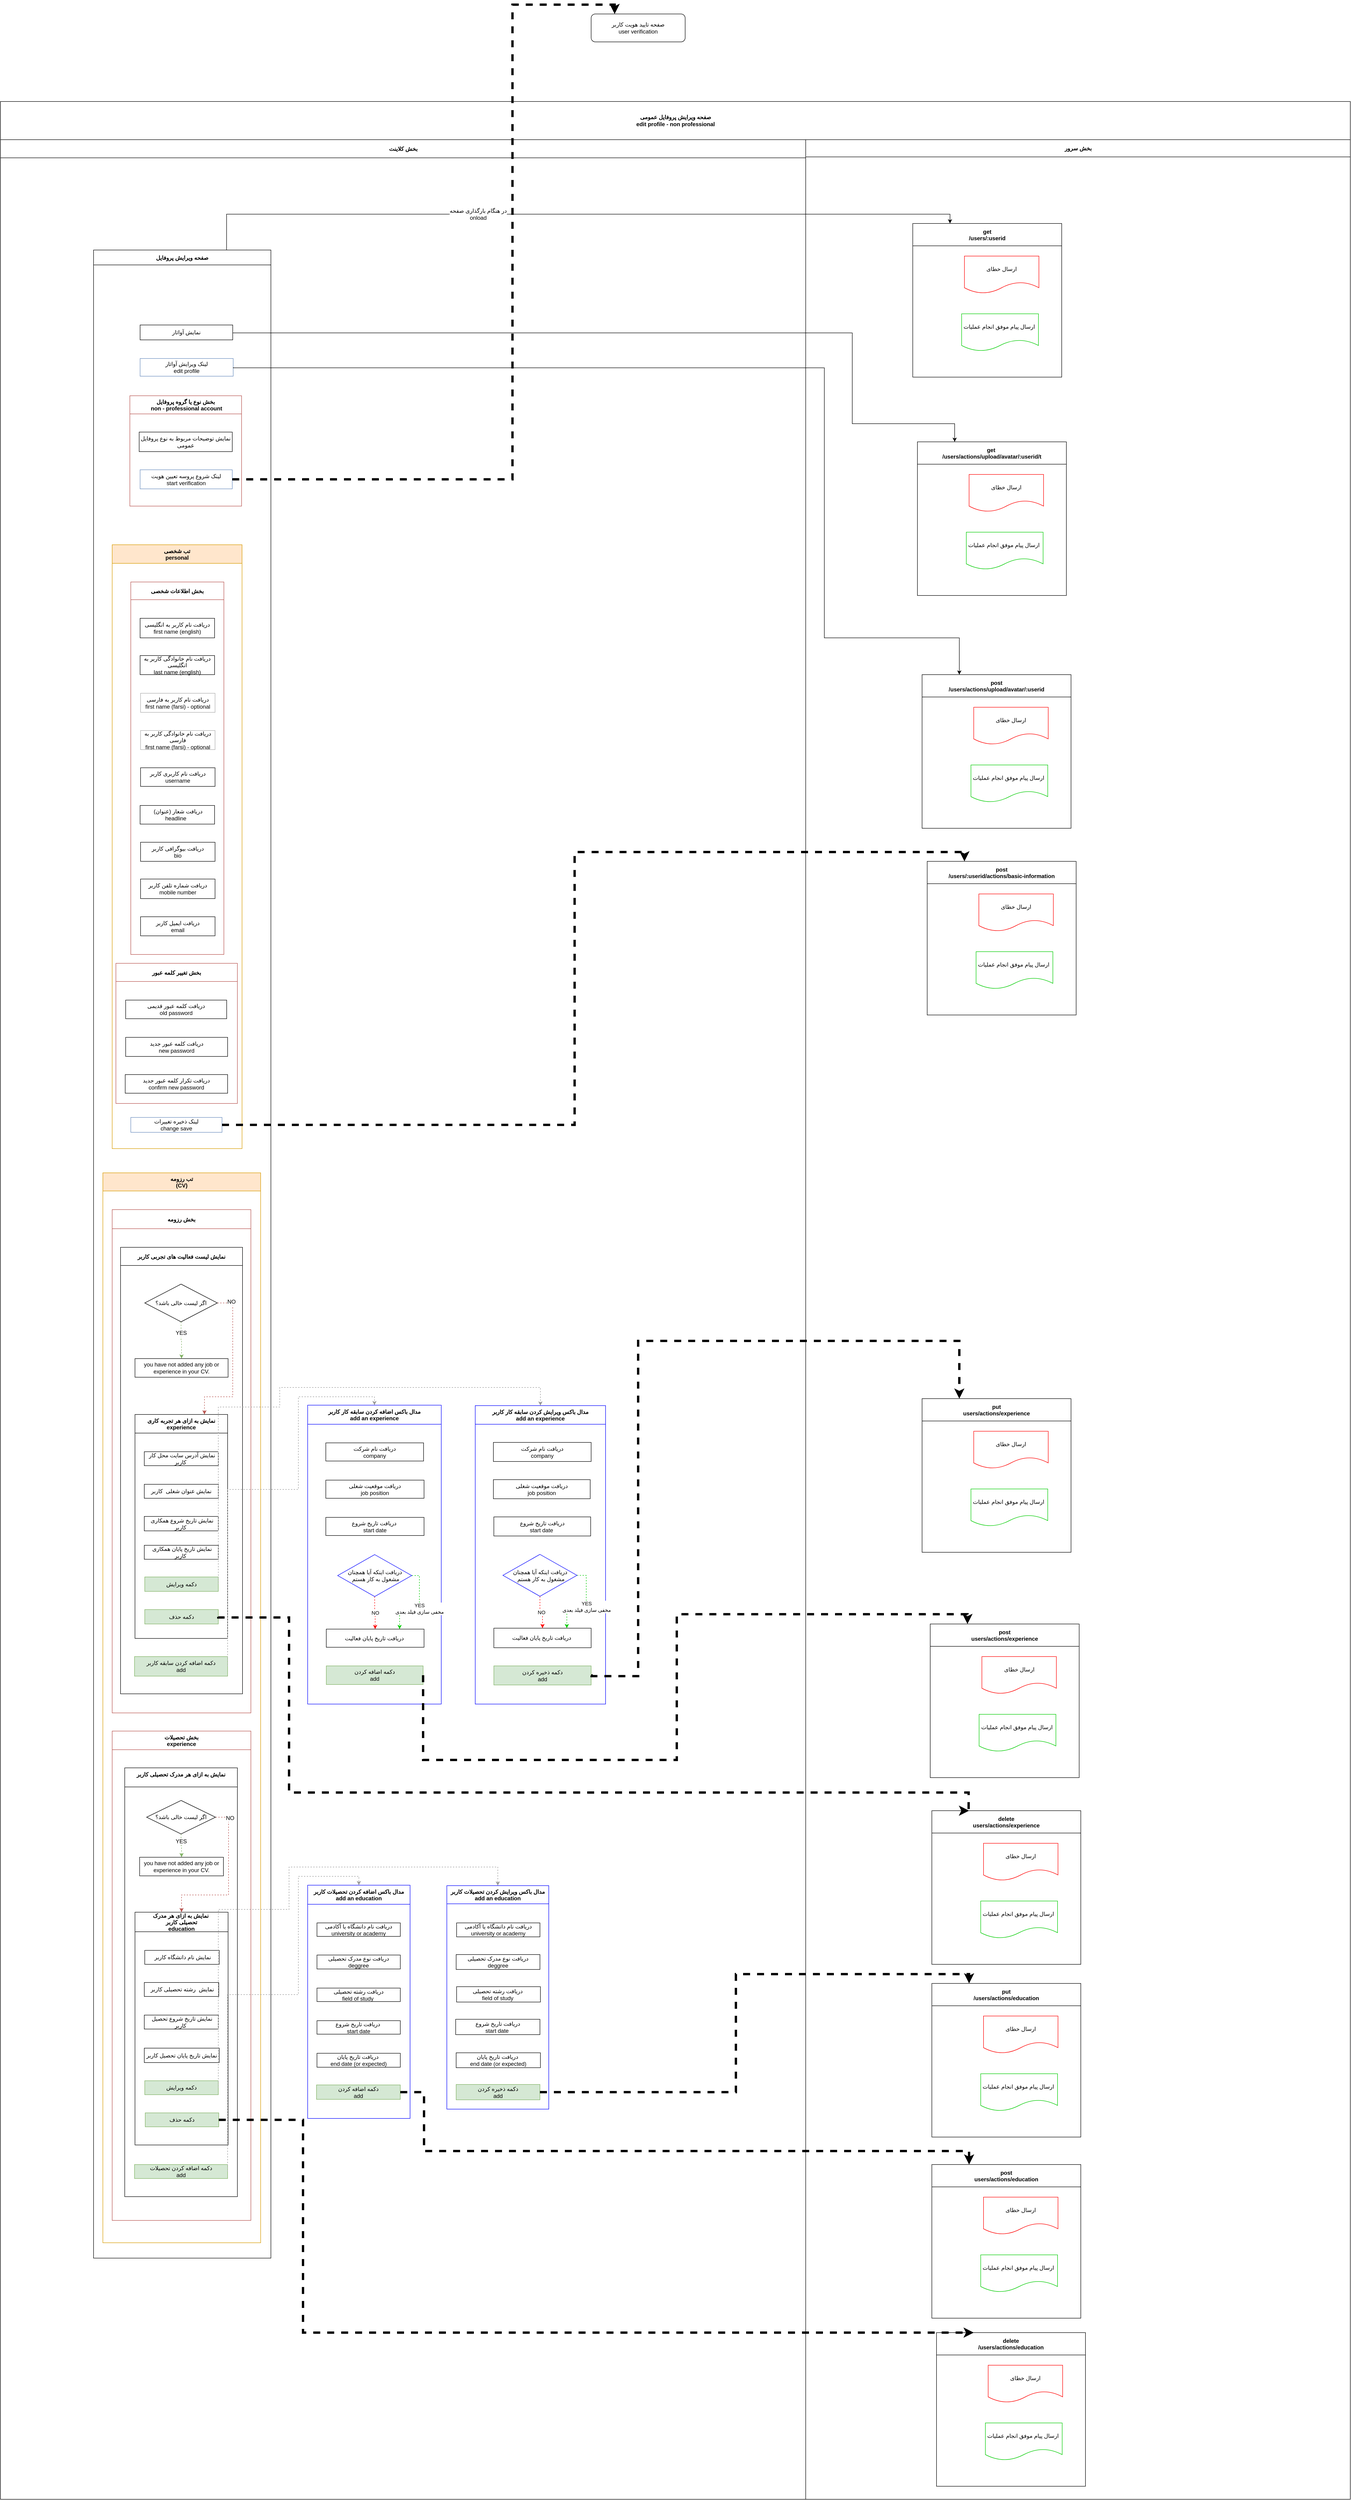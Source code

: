 <mxfile version="11.0.7" type="github"><diagram id="_Mr2OjdB6cG_d8i1DAx9" name="Page-1"><mxGraphModel dx="2430" dy="-5594" grid="1" gridSize="10" guides="1" tooltips="1" connect="1" arrows="1" fold="1" page="1" pageScale="1" pageWidth="850" pageHeight="1100" math="0" shadow="0"><root><mxCell id="0"/><mxCell id="1" parent="0"/><mxCell id="qE0s62v9L_i5L7fRF2j9-1" value="&lt;span style=&quot;background-color: rgb(255 , 255 , 255)&quot;&gt;صفحه ویرایش پروفایل عمومی&lt;/span&gt;&lt;br&gt;&lt;span style=&quot;background-color: rgb(255 , 255 , 255)&quot;&gt;edit profile - non professional&lt;/span&gt;" style="swimlane;html=1;childLayout=stackLayout;resizeParent=1;resizeParentMax=0;startSize=82;" vertex="1" parent="1"><mxGeometry x="-680" y="6968" width="2900" height="5150" as="geometry"/></mxCell><mxCell id="qE0s62v9L_i5L7fRF2j9-2" value="&lt;span style=&quot;background-color: rgb(255 , 255 , 255)&quot;&gt;بخش کلاینت&lt;/span&gt;" style="swimlane;html=1;startSize=39;" vertex="1" parent="qE0s62v9L_i5L7fRF2j9-1"><mxGeometry y="82" width="1730" height="5068" as="geometry"/></mxCell><mxCell id="m3qzf0mcLcKKCOlgRUQQ-3" value="صفحه ویرایش پروفایل" style="swimlane;startSize=32;" parent="qE0s62v9L_i5L7fRF2j9-2" vertex="1"><mxGeometry x="200" y="237" width="381" height="4313" as="geometry"/></mxCell><mxCell id="m3qzf0mcLcKKCOlgRUQQ-4" value="&lt;p&gt;&lt;/p&gt;&lt;p&gt;&lt;/p&gt;&lt;p&gt;&lt;/p&gt;&lt;p&gt;&lt;/p&gt;&lt;p&gt;&lt;/p&gt;&lt;p&gt;نمایش آواتار&lt;/p&gt;" style="rounded=0;whiteSpace=wrap;html=1;" parent="m3qzf0mcLcKKCOlgRUQQ-3" vertex="1"><mxGeometry x="100" y="161" width="199" height="32" as="geometry"/></mxCell><mxCell id="m3qzf0mcLcKKCOlgRUQQ-5" value="تب شخصی&#10;personal" style="swimlane;startSize=40;fillColor=#ffe6cc;strokeColor=#d79b00;" parent="m3qzf0mcLcKKCOlgRUQQ-3" vertex="1"><mxGeometry x="40" y="633" width="279" height="1297" as="geometry"/></mxCell><mxCell id="m3qzf0mcLcKKCOlgRUQQ-6" value="بخش اطلاعات شخصی" style="swimlane;fillColor=#FFFFFF;strokeColor=#b85450;startSize=38;" parent="m3qzf0mcLcKKCOlgRUQQ-5" vertex="1"><mxGeometry x="40" y="80" width="200" height="800" as="geometry"/></mxCell><mxCell id="m3qzf0mcLcKKCOlgRUQQ-7" value="&lt;p&gt;&lt;/p&gt;&lt;p&gt;&lt;/p&gt;&lt;p&gt;&lt;/p&gt;&lt;p&gt;&lt;/p&gt;&lt;p&gt;&lt;/p&gt;&lt;p&gt;دریافت نام کاربر به انگلیسی&lt;br&gt;first name (english)&lt;br&gt;&lt;/p&gt;" style="rounded=0;whiteSpace=wrap;html=1;" parent="m3qzf0mcLcKKCOlgRUQQ-6" vertex="1"><mxGeometry x="20" y="78" width="160" height="42" as="geometry"/></mxCell><mxCell id="m3qzf0mcLcKKCOlgRUQQ-8" value="&lt;p&gt;&lt;/p&gt;&lt;p&gt;&lt;/p&gt;&lt;p&gt;&lt;/p&gt;&lt;p&gt;&lt;/p&gt;&lt;p&gt;&lt;/p&gt;&lt;p&gt;&lt;/p&gt;&lt;p&gt;دریافت نام خانوادگی کاربر به انگلیسی&lt;br&gt;last name (english)&lt;br&gt;&lt;/p&gt;" style="rounded=0;whiteSpace=wrap;html=1;" parent="m3qzf0mcLcKKCOlgRUQQ-6" vertex="1"><mxGeometry x="20" y="158" width="160" height="41" as="geometry"/></mxCell><mxCell id="m3qzf0mcLcKKCOlgRUQQ-9" value="&lt;p&gt;&lt;/p&gt;&lt;p&gt;&lt;/p&gt;&lt;p&gt;&lt;/p&gt;&lt;p&gt;&lt;/p&gt;&lt;p&gt;&lt;/p&gt;&lt;p&gt;&lt;/p&gt;&lt;p&gt;&lt;font color=&quot;#000000&quot;&gt;دریافت نام کاربر به فارسی&lt;br&gt;first name (farsi) - optional&lt;/font&gt;&lt;br&gt;&lt;/p&gt;" style="rounded=0;whiteSpace=wrap;html=1;fillColor=#FFFFFF;strokeColor=#ADADAD;fontColor=#ffffff;" parent="m3qzf0mcLcKKCOlgRUQQ-6" vertex="1"><mxGeometry x="21" y="239" width="160" height="41" as="geometry"/></mxCell><mxCell id="m3qzf0mcLcKKCOlgRUQQ-10" value="&lt;font color=&quot;#000000&quot;&gt;&lt;span&gt;دریافت نام خانوادگی کاربر به فارسی&lt;/span&gt;&lt;br&gt;&lt;span&gt;first name (farsi) - optional&lt;/span&gt;&lt;/font&gt;&lt;br&gt;" style="rounded=0;whiteSpace=wrap;html=1;fillColor=#FFFFFF;strokeColor=#ADADAD;fontColor=#ffffff;" parent="m3qzf0mcLcKKCOlgRUQQ-6" vertex="1"><mxGeometry x="21" y="319" width="160" height="41" as="geometry"/></mxCell><mxCell id="m3qzf0mcLcKKCOlgRUQQ-11" value="&lt;p&gt;&lt;/p&gt;&lt;p&gt;&lt;/p&gt;&lt;p&gt;&lt;/p&gt;&lt;p&gt;&lt;/p&gt;&lt;p&gt;&lt;/p&gt;&lt;p&gt;دریافت نام کاربری کاربر&lt;br&gt;username&lt;br&gt;&lt;/p&gt;" style="rounded=0;whiteSpace=wrap;html=1;" parent="m3qzf0mcLcKKCOlgRUQQ-6" vertex="1"><mxGeometry x="21" y="399" width="160" height="40" as="geometry"/></mxCell><mxCell id="m3qzf0mcLcKKCOlgRUQQ-12" value="&lt;p&gt;&lt;/p&gt;&lt;p&gt;&lt;/p&gt;&lt;p&gt;&lt;/p&gt;&lt;p&gt;&lt;/p&gt;&lt;p&gt;&lt;/p&gt;&lt;p&gt;&amp;nbsp;(دریافت شعار (عنوان&lt;br&gt;headline&amp;nbsp;&amp;nbsp;&lt;/p&gt;" style="rounded=0;whiteSpace=wrap;html=1;" parent="m3qzf0mcLcKKCOlgRUQQ-6" vertex="1"><mxGeometry x="20" y="480" width="160" height="40" as="geometry"/></mxCell><mxCell id="m3qzf0mcLcKKCOlgRUQQ-13" value="&lt;p&gt;&lt;/p&gt;&lt;p&gt;&lt;/p&gt;&lt;p&gt;&lt;/p&gt;&lt;p&gt;&lt;/p&gt;&lt;p&gt;&lt;/p&gt;&lt;p&gt;&lt;/p&gt;&lt;p&gt;دریافت بیوگرافی کاربر&lt;br&gt;bio&lt;/p&gt;" style="rounded=0;whiteSpace=wrap;html=1;" parent="m3qzf0mcLcKKCOlgRUQQ-6" vertex="1"><mxGeometry x="21" y="559" width="160" height="41" as="geometry"/></mxCell><mxCell id="m3qzf0mcLcKKCOlgRUQQ-14" value="&lt;p&gt;&lt;/p&gt;&lt;p&gt;&lt;/p&gt;&lt;p&gt;&lt;/p&gt;&lt;p&gt;&lt;/p&gt;&lt;p&gt;&lt;/p&gt;&lt;p&gt;&lt;/p&gt;&lt;p&gt;دریافت شماره تلفن کاربر&lt;br&gt;mobile number&lt;br&gt;&lt;/p&gt;" style="rounded=0;whiteSpace=wrap;html=1;" parent="m3qzf0mcLcKKCOlgRUQQ-6" vertex="1"><mxGeometry x="21" y="638" width="160" height="42" as="geometry"/></mxCell><mxCell id="m3qzf0mcLcKKCOlgRUQQ-15" value="&lt;p&gt;&lt;/p&gt;&lt;p&gt;&lt;/p&gt;&lt;p&gt;&lt;/p&gt;&lt;p&gt;&lt;/p&gt;&lt;p&gt;&lt;/p&gt;&lt;p&gt;&lt;/p&gt;&lt;p&gt;دریافت ایمیل کاربر&lt;br&gt;email&lt;/p&gt;" style="rounded=0;whiteSpace=wrap;html=1;" parent="m3qzf0mcLcKKCOlgRUQQ-6" vertex="1"><mxGeometry x="21" y="719" width="160" height="41" as="geometry"/></mxCell><mxCell id="m3qzf0mcLcKKCOlgRUQQ-49" value="بخش تغییر کلمه عبور" style="swimlane;startSize=39;fillColor=#FFFFFF;strokeColor=#b85450;" parent="m3qzf0mcLcKKCOlgRUQQ-5" vertex="1"><mxGeometry x="8" y="899" width="261" height="301" as="geometry"/></mxCell><mxCell id="m3qzf0mcLcKKCOlgRUQQ-50" value="&lt;p&gt;&lt;/p&gt;&lt;p&gt;&lt;/p&gt;&lt;p&gt;&lt;/p&gt;&lt;p&gt;&lt;/p&gt;&lt;p&gt;&lt;/p&gt;&lt;p&gt;دریافت کلمه عبور قدیمی&lt;br&gt;old password&lt;/p&gt;" style="rounded=0;whiteSpace=wrap;html=1;" parent="m3qzf0mcLcKKCOlgRUQQ-49" vertex="1"><mxGeometry x="21" y="79" width="217" height="40" as="geometry"/></mxCell><mxCell id="m3qzf0mcLcKKCOlgRUQQ-51" value="&lt;p&gt;&lt;/p&gt;&lt;p&gt;&lt;/p&gt;&lt;p&gt;&lt;/p&gt;&lt;p&gt;&lt;/p&gt;&lt;p&gt;&lt;/p&gt;&lt;p&gt;دریافت کلمه عبور&amp;nbsp;جدید&lt;br&gt;new password&lt;/p&gt;" style="rounded=0;whiteSpace=wrap;html=1;" parent="m3qzf0mcLcKKCOlgRUQQ-49" vertex="1"><mxGeometry x="21" y="159" width="219" height="41" as="geometry"/></mxCell><mxCell id="m3qzf0mcLcKKCOlgRUQQ-52" value="&lt;p&gt;&lt;/p&gt;&lt;p&gt;&lt;/p&gt;&lt;p&gt;&lt;/p&gt;&lt;p&gt;&lt;/p&gt;&lt;p&gt;&lt;/p&gt;&lt;p&gt;دریافت تکرار کلمه عبور&amp;nbsp;جدید&lt;br&gt;confirm new password&lt;/p&gt;" style="rounded=0;whiteSpace=wrap;html=1;" parent="m3qzf0mcLcKKCOlgRUQQ-49" vertex="1"><mxGeometry x="20" y="239" width="220" height="40" as="geometry"/></mxCell><mxCell id="6V_W1G0ebRXkBfOzEBVN-1" value="&lt;p&gt;&lt;/p&gt;&lt;p&gt;&lt;/p&gt;&lt;p&gt;&lt;/p&gt;&lt;p&gt;&lt;/p&gt;&lt;p&gt;&lt;/p&gt;&lt;p&gt;لینک ذخیره تغییرات&lt;br&gt;change save&lt;br&gt;&lt;/p&gt;" style="rounded=0;whiteSpace=wrap;html=1;fillColor=#FFFFFF;strokeColor=#6c8ebf;" parent="m3qzf0mcLcKKCOlgRUQQ-5" vertex="1"><mxGeometry x="40" y="1230" width="196" height="32" as="geometry"/></mxCell><mxCell id="m3qzf0mcLcKKCOlgRUQQ-16" value="تب رزومه&#10;(CV)" style="swimlane;startSize=39;fillColor=#ffe6cc;strokeColor=#d79b00;" parent="m3qzf0mcLcKKCOlgRUQQ-3" vertex="1"><mxGeometry x="20" y="1982" width="339" height="2298" as="geometry"/></mxCell><mxCell id="m3qzf0mcLcKKCOlgRUQQ-17" value="بخش رزومه" style="swimlane;fillColor=#FFFFFF;strokeColor=#b85450;startSize=41;" parent="m3qzf0mcLcKKCOlgRUQQ-16" vertex="1"><mxGeometry x="20" y="79" width="298" height="1081" as="geometry"/></mxCell><mxCell id="m3qzf0mcLcKKCOlgRUQQ-18" value="نمایش لیست فعالیت های تجربی کاربر" style="swimlane;startSize=39;" parent="m3qzf0mcLcKKCOlgRUQQ-17" vertex="1"><mxGeometry x="18" y="81" width="262" height="959" as="geometry"/></mxCell><mxCell id="m3qzf0mcLcKKCOlgRUQQ-19" style="edgeStyle=orthogonalEdgeStyle;rounded=0;orthogonalLoop=1;jettySize=auto;html=1;exitX=0.5;exitY=1;exitDx=0;exitDy=0;entryX=0.5;entryY=0;entryDx=0;entryDy=0;dashed=1;strokeColor=#82b366;fillColor=#d5e8d4;" parent="m3qzf0mcLcKKCOlgRUQQ-18" source="m3qzf0mcLcKKCOlgRUQQ-23" target="m3qzf0mcLcKKCOlgRUQQ-24" edge="1"><mxGeometry relative="1" as="geometry"/></mxCell><mxCell id="m3qzf0mcLcKKCOlgRUQQ-20" value="YES" style="text;html=1;resizable=0;points=[];align=center;verticalAlign=middle;labelBackgroundColor=#ffffff;" parent="m3qzf0mcLcKKCOlgRUQQ-19" vertex="1" connectable="0"><mxGeometry x="-0.4" relative="1" as="geometry"><mxPoint as="offset"/></mxGeometry></mxCell><mxCell id="m3qzf0mcLcKKCOlgRUQQ-21" style="edgeStyle=orthogonalEdgeStyle;rounded=0;orthogonalLoop=1;jettySize=auto;html=1;exitX=1;exitY=0.5;exitDx=0;exitDy=0;entryX=0.75;entryY=0;entryDx=0;entryDy=0;dashed=1;strokeColor=#b85450;fillColor=#f8cecc;" parent="m3qzf0mcLcKKCOlgRUQQ-18" source="m3qzf0mcLcKKCOlgRUQQ-23" target="m3qzf0mcLcKKCOlgRUQQ-25" edge="1"><mxGeometry relative="1" as="geometry"><Array as="points"><mxPoint x="241" y="120"/><mxPoint x="241" y="321"/><mxPoint x="181" y="321"/></Array></mxGeometry></mxCell><mxCell id="m3qzf0mcLcKKCOlgRUQQ-22" value="NO" style="text;html=1;resizable=0;points=[];align=center;verticalAlign=middle;labelBackgroundColor=#ffffff;" parent="m3qzf0mcLcKKCOlgRUQQ-21" vertex="1" connectable="0"><mxGeometry x="-0.822" y="3" relative="1" as="geometry"><mxPoint as="offset"/></mxGeometry></mxCell><mxCell id="m3qzf0mcLcKKCOlgRUQQ-23" value="اگر لیست خالی باشد؟" style="rhombus;whiteSpace=wrap;html=1;" parent="m3qzf0mcLcKKCOlgRUQQ-18" vertex="1"><mxGeometry x="52" y="79" width="156" height="81" as="geometry"/></mxCell><mxCell id="m3qzf0mcLcKKCOlgRUQQ-24" value="&lt;p&gt;&lt;/p&gt;&lt;p&gt;&lt;/p&gt;&lt;p&gt;&lt;/p&gt;&lt;p&gt;&lt;/p&gt;&lt;p&gt;&lt;/p&gt;&lt;p&gt;&lt;/p&gt;&lt;p&gt;you have not added any job or experience in your CV.&lt;/p&gt;" style="rounded=0;whiteSpace=wrap;html=1;" parent="m3qzf0mcLcKKCOlgRUQQ-18" vertex="1"><mxGeometry x="31" y="239" width="200" height="40" as="geometry"/></mxCell><mxCell id="m3qzf0mcLcKKCOlgRUQQ-25" value="&#10;نمایش به ازای هر تجربه کاری&#10;experience&#10;" style="swimlane;startSize=40;" parent="m3qzf0mcLcKKCOlgRUQQ-18" vertex="1"><mxGeometry x="31" y="359" width="199" height="481" as="geometry"/></mxCell><mxCell id="m3qzf0mcLcKKCOlgRUQQ-26" value="&lt;p&gt;&lt;/p&gt;&lt;p&gt;&lt;/p&gt;&lt;p&gt;&lt;/p&gt;&lt;p&gt;&lt;/p&gt;&lt;p&gt;&lt;/p&gt;&lt;p&gt;&lt;/p&gt;&lt;p&gt;&amp;nbsp;نمایش آدرس سایت محل کار کاربر&amp;nbsp;&lt;br&gt;&lt;/p&gt;" style="rounded=0;whiteSpace=wrap;html=1;" parent="m3qzf0mcLcKKCOlgRUQQ-25" vertex="1"><mxGeometry x="20" y="80" width="159" height="30" as="geometry"/></mxCell><mxCell id="m3qzf0mcLcKKCOlgRUQQ-27" value="&lt;p&gt;&lt;/p&gt;&lt;p&gt;&lt;/p&gt;&lt;p&gt;&lt;/p&gt;&lt;p&gt;&lt;/p&gt;&lt;p&gt;&lt;/p&gt;&lt;p&gt;&lt;/p&gt;&lt;p&gt;&amp;nbsp;نمایش عنوان شغلی&amp;nbsp; کاربر&amp;nbsp;&lt;br&gt;&lt;/p&gt;" style="rounded=0;whiteSpace=wrap;html=1;" parent="m3qzf0mcLcKKCOlgRUQQ-25" vertex="1"><mxGeometry x="20" y="150" width="159" height="30" as="geometry"/></mxCell><mxCell id="m3qzf0mcLcKKCOlgRUQQ-28" value="&lt;p&gt;&lt;/p&gt;&lt;p&gt;&lt;/p&gt;&lt;p&gt;&lt;/p&gt;&lt;p&gt;&lt;/p&gt;&lt;p&gt;&lt;/p&gt;&lt;p&gt;&lt;/p&gt;&lt;p&gt;&amp;nbsp;نمایش تاریخ شروع همکاری کاربر&amp;nbsp;&lt;br&gt;&lt;/p&gt;" style="rounded=0;whiteSpace=wrap;html=1;" parent="m3qzf0mcLcKKCOlgRUQQ-25" vertex="1"><mxGeometry x="20" y="219" width="159" height="31" as="geometry"/></mxCell><mxCell id="m3qzf0mcLcKKCOlgRUQQ-29" value="&lt;p&gt;&lt;/p&gt;&lt;p&gt;&lt;/p&gt;&lt;p&gt;&lt;/p&gt;&lt;p&gt;&lt;/p&gt;&lt;p&gt;&lt;/p&gt;&lt;p&gt;&lt;/p&gt;&lt;p&gt;&amp;nbsp;نمایش تاریخ پایان همکاری کاربر&amp;nbsp;&lt;br&gt;&lt;/p&gt;" style="rounded=0;whiteSpace=wrap;html=1;" parent="m3qzf0mcLcKKCOlgRUQQ-25" vertex="1"><mxGeometry x="20" y="281" width="159" height="30" as="geometry"/></mxCell><mxCell id="m3qzf0mcLcKKCOlgRUQQ-30" value="&lt;p&gt;&lt;/p&gt;&lt;p&gt;&lt;/p&gt;&lt;p&gt;&lt;/p&gt;&lt;p&gt;&lt;/p&gt;&lt;p&gt;&lt;/p&gt;&lt;p&gt;&lt;/p&gt;&lt;p&gt;دکمه ویرایش&lt;/p&gt;" style="rounded=0;whiteSpace=wrap;html=1;fillColor=#d5e8d4;strokeColor=#82b366;" parent="m3qzf0mcLcKKCOlgRUQQ-25" vertex="1"><mxGeometry x="21" y="349" width="158" height="31" as="geometry"/></mxCell><mxCell id="m3qzf0mcLcKKCOlgRUQQ-31" value="&lt;p&gt;&lt;/p&gt;&lt;p&gt;&lt;/p&gt;&lt;p&gt;&lt;/p&gt;&lt;p&gt;&lt;/p&gt;&lt;p&gt;&lt;/p&gt;&lt;p&gt;&lt;/p&gt;&lt;p&gt;دکمه حذف&lt;/p&gt;" style="rounded=0;whiteSpace=wrap;html=1;fillColor=#d5e8d4;strokeColor=#82b366;" parent="m3qzf0mcLcKKCOlgRUQQ-25" vertex="1"><mxGeometry x="21" y="419" width="158" height="31" as="geometry"/></mxCell><mxCell id="m3qzf0mcLcKKCOlgRUQQ-32" value="&lt;p&gt;&lt;/p&gt;&lt;p&gt;&lt;/p&gt;&lt;p&gt;&lt;/p&gt;&lt;p&gt;&lt;/p&gt;&lt;p&gt;&lt;/p&gt;&lt;p&gt;&lt;/p&gt;&lt;p&gt;دکمه اضافه کردن سابقه کاربر&lt;br&gt;add&lt;br&gt;&lt;/p&gt;" style="rounded=0;whiteSpace=wrap;html=1;fillColor=#d5e8d4;strokeColor=#82b366;" parent="m3qzf0mcLcKKCOlgRUQQ-18" vertex="1"><mxGeometry x="30" y="879" width="200" height="42" as="geometry"/></mxCell><mxCell id="m3qzf0mcLcKKCOlgRUQQ-33" value="بخش تحصیلات&#10;experience" style="swimlane;fillColor=#FFFFFF;strokeColor=#b85450;startSize=40;" parent="m3qzf0mcLcKKCOlgRUQQ-16" vertex="1"><mxGeometry x="20" y="1199" width="298" height="1051" as="geometry"/></mxCell><mxCell id="m3qzf0mcLcKKCOlgRUQQ-34" value="نمایش به ازای هر مدرک تحصیلی کاربر&#10;" style="swimlane;startSize=41;" parent="m3qzf0mcLcKKCOlgRUQQ-33" vertex="1"><mxGeometry x="27" y="79" width="242" height="921" as="geometry"/></mxCell><mxCell id="m3qzf0mcLcKKCOlgRUQQ-35" style="edgeStyle=orthogonalEdgeStyle;rounded=0;orthogonalLoop=1;jettySize=auto;html=1;exitX=0.5;exitY=1;exitDx=0;exitDy=0;entryX=0.5;entryY=0;entryDx=0;entryDy=0;dashed=1;strokeColor=#82b366;fillColor=#d5e8d4;" parent="m3qzf0mcLcKKCOlgRUQQ-34" source="m3qzf0mcLcKKCOlgRUQQ-39" target="m3qzf0mcLcKKCOlgRUQQ-40" edge="1"><mxGeometry relative="1" as="geometry"/></mxCell><mxCell id="m3qzf0mcLcKKCOlgRUQQ-36" value="YES" style="text;html=1;resizable=0;points=[];align=center;verticalAlign=middle;labelBackgroundColor=#ffffff;" parent="m3qzf0mcLcKKCOlgRUQQ-35" vertex="1" connectable="0"><mxGeometry x="-0.4" relative="1" as="geometry"><mxPoint as="offset"/></mxGeometry></mxCell><mxCell id="m3qzf0mcLcKKCOlgRUQQ-37" style="edgeStyle=orthogonalEdgeStyle;rounded=0;orthogonalLoop=1;jettySize=auto;html=1;exitX=1;exitY=0.5;exitDx=0;exitDy=0;dashed=1;strokeColor=#b85450;fillColor=#f8cecc;entryX=0.5;entryY=0;entryDx=0;entryDy=0;" parent="m3qzf0mcLcKKCOlgRUQQ-34" source="m3qzf0mcLcKKCOlgRUQQ-39" target="m3qzf0mcLcKKCOlgRUQQ-41" edge="1"><mxGeometry relative="1" as="geometry"><Array as="points"><mxPoint x="223" y="106"/><mxPoint x="223" y="273"/><mxPoint x="122" y="273"/></Array><mxPoint x="519.5" y="211" as="targetPoint"/></mxGeometry></mxCell><mxCell id="m3qzf0mcLcKKCOlgRUQQ-38" value="NO" style="text;html=1;resizable=0;points=[];align=center;verticalAlign=middle;labelBackgroundColor=#ffffff;" parent="m3qzf0mcLcKKCOlgRUQQ-37" vertex="1" connectable="0"><mxGeometry x="-0.822" y="3" relative="1" as="geometry"><mxPoint as="offset"/></mxGeometry></mxCell><mxCell id="m3qzf0mcLcKKCOlgRUQQ-39" value="اگر لیست خالی باشد؟" style="rhombus;whiteSpace=wrap;html=1;" parent="m3qzf0mcLcKKCOlgRUQQ-34" vertex="1"><mxGeometry x="47" y="70" width="148" height="72" as="geometry"/></mxCell><mxCell id="m3qzf0mcLcKKCOlgRUQQ-40" value="&lt;p&gt;&lt;/p&gt;&lt;p&gt;&lt;/p&gt;&lt;p&gt;&lt;/p&gt;&lt;p&gt;&lt;/p&gt;&lt;p&gt;&lt;/p&gt;&lt;p&gt;&lt;/p&gt;&lt;p&gt;you have not added any job or experience in your CV.&lt;/p&gt;" style="rounded=0;whiteSpace=wrap;html=1;" parent="m3qzf0mcLcKKCOlgRUQQ-34" vertex="1"><mxGeometry x="32" y="192" width="180" height="40" as="geometry"/></mxCell><mxCell id="m3qzf0mcLcKKCOlgRUQQ-41" value="&#10;نمایش به ازای هر مدرک &#10;تحصیلی کاربر&#10;education&#10;" style="swimlane;startSize=42;" parent="m3qzf0mcLcKKCOlgRUQQ-34" vertex="1"><mxGeometry x="22" y="310" width="200" height="500" as="geometry"/></mxCell><mxCell id="m3qzf0mcLcKKCOlgRUQQ-42" value="&lt;p&gt;&lt;/p&gt;&lt;p&gt;&lt;/p&gt;&lt;p&gt;&lt;/p&gt;&lt;p&gt;&lt;/p&gt;&lt;p&gt;&lt;/p&gt;&lt;p&gt;&lt;/p&gt;&lt;p&gt;&amp;nbsp;نمایش تاریخ شروع تحصیل کاربر&amp;nbsp;&lt;br&gt;&lt;/p&gt;" style="rounded=0;whiteSpace=wrap;html=1;" parent="m3qzf0mcLcKKCOlgRUQQ-41" vertex="1"><mxGeometry x="20" y="221" width="159" height="30" as="geometry"/></mxCell><mxCell id="m3qzf0mcLcKKCOlgRUQQ-43" value="&lt;p&gt;&lt;/p&gt;&lt;p&gt;&lt;/p&gt;&lt;p&gt;&lt;/p&gt;&lt;p&gt;&lt;/p&gt;&lt;p&gt;&lt;/p&gt;&lt;p&gt;&lt;/p&gt;&lt;p&gt;&amp;nbsp;نمایش تاریخ پایان تحصیل کاربر&amp;nbsp;&lt;br&gt;&lt;/p&gt;" style="rounded=0;whiteSpace=wrap;html=1;" parent="m3qzf0mcLcKKCOlgRUQQ-41" vertex="1"><mxGeometry x="20" y="292" width="161" height="31" as="geometry"/></mxCell><mxCell id="m3qzf0mcLcKKCOlgRUQQ-44" value="&lt;p&gt;&lt;/p&gt;&lt;p&gt;&lt;/p&gt;&lt;p&gt;&lt;/p&gt;&lt;p&gt;&lt;/p&gt;&lt;p&gt;&lt;/p&gt;&lt;p&gt;&lt;/p&gt;&lt;p&gt;&amp;nbsp;نمایش نام دانشگاه کاربر&lt;br&gt;&lt;/p&gt;" style="rounded=0;whiteSpace=wrap;html=1;" parent="m3qzf0mcLcKKCOlgRUQQ-41" vertex="1"><mxGeometry x="21" y="82" width="160" height="30" as="geometry"/></mxCell><mxCell id="m3qzf0mcLcKKCOlgRUQQ-45" value="&lt;p&gt;&lt;/p&gt;&lt;p&gt;&lt;/p&gt;&lt;p&gt;&lt;/p&gt;&lt;p&gt;&lt;/p&gt;&lt;p&gt;&lt;/p&gt;&lt;p&gt;&lt;/p&gt;&lt;p&gt;&amp;nbsp;نمایش&amp;nbsp; رشته تحصیلی کاربر&lt;br&gt;&lt;/p&gt;" style="rounded=0;whiteSpace=wrap;html=1;" parent="m3qzf0mcLcKKCOlgRUQQ-41" vertex="1"><mxGeometry x="20" y="151" width="160" height="30" as="geometry"/></mxCell><mxCell id="m3qzf0mcLcKKCOlgRUQQ-46" value="&lt;p&gt;&lt;/p&gt;&lt;p&gt;&lt;/p&gt;&lt;p&gt;&lt;/p&gt;&lt;p&gt;&lt;/p&gt;&lt;p&gt;&lt;/p&gt;&lt;p&gt;&lt;/p&gt;&lt;p&gt;دکمه ویرایش&lt;/p&gt;" style="rounded=0;whiteSpace=wrap;html=1;fillColor=#d5e8d4;strokeColor=#82b366;" parent="m3qzf0mcLcKKCOlgRUQQ-41" vertex="1"><mxGeometry x="21" y="362" width="158" height="30" as="geometry"/></mxCell><mxCell id="m3qzf0mcLcKKCOlgRUQQ-47" value="&lt;p&gt;&lt;/p&gt;&lt;p&gt;&lt;/p&gt;&lt;p&gt;&lt;/p&gt;&lt;p&gt;&lt;/p&gt;&lt;p&gt;&lt;/p&gt;&lt;p&gt;&lt;/p&gt;&lt;p&gt;دکمه حذف&lt;/p&gt;" style="rounded=0;whiteSpace=wrap;html=1;fillColor=#d5e8d4;strokeColor=#82b366;" parent="m3qzf0mcLcKKCOlgRUQQ-41" vertex="1"><mxGeometry x="22" y="431" width="158" height="30" as="geometry"/></mxCell><mxCell id="m3qzf0mcLcKKCOlgRUQQ-48" value="&lt;p&gt;&lt;/p&gt;&lt;p&gt;&lt;/p&gt;&lt;p&gt;&lt;/p&gt;&lt;p&gt;&lt;/p&gt;&lt;p&gt;&lt;/p&gt;&lt;p&gt;&lt;/p&gt;&lt;p&gt;دکمه اضافه کردن تحصیلات&lt;br&gt;add&lt;/p&gt;" style="rounded=0;whiteSpace=wrap;html=1;fillColor=#d5e8d4;strokeColor=#82b366;" parent="m3qzf0mcLcKKCOlgRUQQ-34" vertex="1"><mxGeometry x="21" y="852" width="200" height="30" as="geometry"/></mxCell><mxCell id="m3qzf0mcLcKKCOlgRUQQ-53" value="&lt;p&gt;&lt;/p&gt;&lt;p&gt;&lt;/p&gt;&lt;p&gt;&lt;/p&gt;&lt;p&gt;&lt;/p&gt;&lt;p&gt;&lt;/p&gt;&lt;p&gt;لینک ویرایش آواتار&lt;br&gt;edit profile&lt;br&gt;&lt;/p&gt;" style="rounded=0;whiteSpace=wrap;html=1;fillColor=#FFFFFF;strokeColor=#6c8ebf;" parent="m3qzf0mcLcKKCOlgRUQQ-3" vertex="1"><mxGeometry x="100" y="233" width="200" height="38" as="geometry"/></mxCell><mxCell id="m3qzf0mcLcKKCOlgRUQQ-54" value="بخش نوع یا گروه پروفایل&#10; non - professional account" style="swimlane;startSize=39;fillColor=#FFFFFF;strokeColor=#b85450;" parent="m3qzf0mcLcKKCOlgRUQQ-3" vertex="1"><mxGeometry x="78" y="313" width="240" height="237" as="geometry"/></mxCell><mxCell id="m3qzf0mcLcKKCOlgRUQQ-55" value="&lt;p&gt;&lt;/p&gt;&lt;p&gt;&lt;/p&gt;&lt;p&gt;&lt;/p&gt;&lt;p&gt;&lt;/p&gt;&lt;p&gt;&lt;/p&gt;&lt;p&gt;نمایش توضیحات مربوط به نوع پروفایل عمومی&lt;/p&gt;" style="rounded=0;whiteSpace=wrap;html=1;" parent="m3qzf0mcLcKKCOlgRUQQ-54" vertex="1"><mxGeometry x="20" y="78" width="200" height="42" as="geometry"/></mxCell><mxCell id="m3qzf0mcLcKKCOlgRUQQ-56" value="&lt;p&gt;&lt;/p&gt;&lt;p&gt;&lt;/p&gt;&lt;p&gt;&lt;/p&gt;&lt;p&gt;&lt;/p&gt;&lt;p&gt;&lt;/p&gt;&lt;p&gt;لینک شروع پروسه تعیین هویت&lt;br&gt;start verification&lt;br&gt;&lt;/p&gt;" style="rounded=0;whiteSpace=wrap;html=1;fillColor=#FFFFFF;strokeColor=#6c8ebf;" parent="m3qzf0mcLcKKCOlgRUQQ-54" vertex="1"><mxGeometry x="22" y="159" width="198" height="41" as="geometry"/></mxCell><mxCell id="m3qzf0mcLcKKCOlgRUQQ-93" style="edgeStyle=orthogonalEdgeStyle;rounded=0;orthogonalLoop=1;jettySize=auto;html=1;entryX=0.5;entryY=0;entryDx=0;entryDy=0;dashed=1;strokeColor=#999999;exitX=1;exitY=0.5;exitDx=0;exitDy=0;" parent="qE0s62v9L_i5L7fRF2j9-2" source="m3qzf0mcLcKKCOlgRUQQ-30" target="m3qzf0mcLcKKCOlgRUQQ-77" edge="1"><mxGeometry relative="1" as="geometry"><Array as="points"><mxPoint x="600" y="2722"/><mxPoint x="600" y="2680"/><mxPoint x="1160" y="2680"/></Array><mxPoint x="542" y="2064" as="sourcePoint"/></mxGeometry></mxCell><mxCell id="m3qzf0mcLcKKCOlgRUQQ-66" style="edgeStyle=orthogonalEdgeStyle;rounded=0;orthogonalLoop=1;jettySize=auto;html=1;dashed=1;strokeColor=#999999;exitX=1;exitY=0.5;exitDx=0;exitDy=0;entryX=0.5;entryY=0;entryDx=0;entryDy=0;" parent="qE0s62v9L_i5L7fRF2j9-2" source="m3qzf0mcLcKKCOlgRUQQ-32" target="m3qzf0mcLcKKCOlgRUQQ-57" edge="1"><mxGeometry relative="1" as="geometry"><Array as="points"><mxPoint x="640" y="2899"/><mxPoint x="640" y="2700"/><mxPoint x="804" y="2700"/></Array><mxPoint x="632" y="2162" as="sourcePoint"/><mxPoint x="801.5" y="1753" as="targetPoint"/></mxGeometry></mxCell><mxCell id="m3qzf0mcLcKKCOlgRUQQ-57" value="&#10;مدال باکس اضافه کردن سابقه کار کاربر&#10;add an experience&#10;" style="swimlane;strokeColor=#0000FF;startSize=41;" parent="qE0s62v9L_i5L7fRF2j9-2" vertex="1"><mxGeometry x="660" y="2718" width="287" height="642" as="geometry"/></mxCell><mxCell id="m3qzf0mcLcKKCOlgRUQQ-58" value="&lt;p&gt;&lt;/p&gt;&lt;p&gt;&lt;/p&gt;&lt;p&gt;&lt;/p&gt;&lt;p&gt;&lt;/p&gt;&lt;p&gt;&lt;/p&gt;&lt;p&gt;دریافت نام شرکت&lt;br&gt;company&lt;br&gt;&lt;/p&gt;" style="rounded=0;whiteSpace=wrap;html=1;" parent="m3qzf0mcLcKKCOlgRUQQ-57" vertex="1"><mxGeometry x="39" y="81" width="210" height="39" as="geometry"/></mxCell><mxCell id="m3qzf0mcLcKKCOlgRUQQ-59" value="&lt;p&gt;&lt;/p&gt;&lt;p&gt;&lt;/p&gt;&lt;p&gt;&lt;/p&gt;&lt;p&gt;&lt;/p&gt;&lt;p&gt;&lt;/p&gt;&lt;p&gt;دریافت موقعیت شغلی&lt;br&gt;job position&lt;br&gt;&lt;/p&gt;" style="rounded=0;whiteSpace=wrap;html=1;" parent="m3qzf0mcLcKKCOlgRUQQ-57" vertex="1"><mxGeometry x="39" y="161" width="211" height="39" as="geometry"/></mxCell><mxCell id="m3qzf0mcLcKKCOlgRUQQ-60" value="&lt;p&gt;&lt;/p&gt;&lt;p&gt;&lt;/p&gt;&lt;p&gt;&lt;/p&gt;&lt;p&gt;&lt;/p&gt;&lt;p&gt;&lt;/p&gt;&lt;p&gt;دریافت تاریخ شروع&amp;nbsp;&lt;br&gt;start date&lt;/p&gt;" style="rounded=0;whiteSpace=wrap;html=1;" parent="m3qzf0mcLcKKCOlgRUQQ-57" vertex="1"><mxGeometry x="39" y="241" width="211" height="39" as="geometry"/></mxCell><mxCell id="m3qzf0mcLcKKCOlgRUQQ-61" value="&lt;p&gt;&lt;/p&gt;&lt;p&gt;&lt;/p&gt;&lt;p&gt;&lt;/p&gt;&lt;p&gt;&lt;/p&gt;&lt;p&gt;&lt;/p&gt;&lt;p&gt;دریافت تاریخ پایان فعالیت&amp;nbsp;&lt;/p&gt;" style="rounded=0;whiteSpace=wrap;html=1;" parent="m3qzf0mcLcKKCOlgRUQQ-57" vertex="1"><mxGeometry x="40" y="481" width="210" height="39" as="geometry"/></mxCell><mxCell id="m3qzf0mcLcKKCOlgRUQQ-62" value="NO" style="edgeStyle=orthogonalEdgeStyle;rounded=0;orthogonalLoop=1;jettySize=auto;html=1;exitX=0.5;exitY=1;exitDx=0;exitDy=0;entryX=0.5;entryY=0;entryDx=0;entryDy=0;dashed=1;strokeColor=#FF0000;" parent="m3qzf0mcLcKKCOlgRUQQ-57" source="m3qzf0mcLcKKCOlgRUQQ-64" target="m3qzf0mcLcKKCOlgRUQQ-61" edge="1"><mxGeometry relative="1" as="geometry"/></mxCell><mxCell id="m3qzf0mcLcKKCOlgRUQQ-63" value="YES&lt;br&gt;مخفی سازی فیلد بعدی&lt;br&gt;" style="edgeStyle=orthogonalEdgeStyle;rounded=0;orthogonalLoop=1;jettySize=auto;html=1;exitX=1;exitY=0.5;exitDx=0;exitDy=0;entryX=0.75;entryY=0;entryDx=0;entryDy=0;dashed=1;strokeColor=#00CC00;" parent="m3qzf0mcLcKKCOlgRUQQ-57" source="m3qzf0mcLcKKCOlgRUQQ-64" target="m3qzf0mcLcKKCOlgRUQQ-61" edge="1"><mxGeometry relative="1" as="geometry"><Array as="points"><mxPoint x="240" y="366"/><mxPoint x="240" y="446"/><mxPoint x="197" y="446"/></Array></mxGeometry></mxCell><mxCell id="m3qzf0mcLcKKCOlgRUQQ-64" value="&lt;span&gt;دریافت اینکه آیا همچنان&lt;br&gt;&amp;nbsp;مشغول به کار هستم&lt;/span&gt;" style="rhombus;whiteSpace=wrap;html=1;strokeColor=#0000FF;fillColor=#FFFFFF;" parent="m3qzf0mcLcKKCOlgRUQQ-57" vertex="1"><mxGeometry x="64.5" y="321" width="159" height="90" as="geometry"/></mxCell><mxCell id="m3qzf0mcLcKKCOlgRUQQ-65" value="&lt;p&gt;&lt;/p&gt;&lt;p&gt;&lt;/p&gt;&lt;p&gt;&lt;/p&gt;&lt;p&gt;&lt;/p&gt;&lt;p&gt;&lt;/p&gt;&lt;p&gt;دکمه اضافه کردن&lt;br&gt;add&lt;/p&gt;" style="rounded=0;whiteSpace=wrap;html=1;fillColor=#d5e8d4;strokeColor=#82b366;" parent="m3qzf0mcLcKKCOlgRUQQ-57" vertex="1"><mxGeometry x="40" y="560" width="208" height="40" as="geometry"/></mxCell><mxCell id="m3qzf0mcLcKKCOlgRUQQ-77" value="&#10;مدال باکس ویرایش کردن سابقه کار کاربر&#10;add an experience&#10;" style="swimlane;strokeColor=#0000FF;startSize=40;" parent="qE0s62v9L_i5L7fRF2j9-2" vertex="1"><mxGeometry x="1020" y="2719" width="280" height="641" as="geometry"/></mxCell><mxCell id="m3qzf0mcLcKKCOlgRUQQ-78" value="&lt;p&gt;&lt;/p&gt;&lt;p&gt;&lt;/p&gt;&lt;p&gt;&lt;/p&gt;&lt;p&gt;&lt;/p&gt;&lt;p&gt;&lt;/p&gt;&lt;p&gt;دریافت نام شرکت&lt;br&gt;company&lt;br&gt;&lt;/p&gt;" style="rounded=0;whiteSpace=wrap;html=1;" parent="m3qzf0mcLcKKCOlgRUQQ-77" vertex="1"><mxGeometry x="39" y="79" width="210" height="41" as="geometry"/></mxCell><mxCell id="m3qzf0mcLcKKCOlgRUQQ-79" value="&lt;p&gt;&lt;/p&gt;&lt;p&gt;&lt;/p&gt;&lt;p&gt;&lt;/p&gt;&lt;p&gt;&lt;/p&gt;&lt;p&gt;&lt;/p&gt;&lt;p&gt;دریافت موقعیت شغلی&lt;br&gt;job position&lt;br&gt;&lt;/p&gt;" style="rounded=0;whiteSpace=wrap;html=1;" parent="m3qzf0mcLcKKCOlgRUQQ-77" vertex="1"><mxGeometry x="39" y="159" width="208" height="41" as="geometry"/></mxCell><mxCell id="m3qzf0mcLcKKCOlgRUQQ-80" value="&lt;p&gt;&lt;/p&gt;&lt;p&gt;&lt;/p&gt;&lt;p&gt;&lt;/p&gt;&lt;p&gt;&lt;/p&gt;&lt;p&gt;&lt;/p&gt;&lt;p&gt;دریافت تاریخ شروع&lt;br&gt;start date&amp;nbsp;&lt;/p&gt;" style="rounded=0;whiteSpace=wrap;html=1;" parent="m3qzf0mcLcKKCOlgRUQQ-77" vertex="1"><mxGeometry x="40" y="239" width="208" height="41" as="geometry"/></mxCell><mxCell id="m3qzf0mcLcKKCOlgRUQQ-81" value="&lt;p&gt;&lt;/p&gt;&lt;p&gt;&lt;/p&gt;&lt;p&gt;&lt;/p&gt;&lt;p&gt;&lt;/p&gt;&lt;p&gt;&lt;/p&gt;&lt;p&gt;دریافت تاریخ پایان فعالیت&amp;nbsp;&lt;/p&gt;" style="rounded=0;whiteSpace=wrap;html=1;" parent="m3qzf0mcLcKKCOlgRUQQ-77" vertex="1"><mxGeometry x="40" y="478" width="209" height="42" as="geometry"/></mxCell><mxCell id="m3qzf0mcLcKKCOlgRUQQ-82" value="NO" style="edgeStyle=orthogonalEdgeStyle;rounded=0;orthogonalLoop=1;jettySize=auto;html=1;exitX=0.5;exitY=1;exitDx=0;exitDy=0;entryX=0.5;entryY=0;entryDx=0;entryDy=0;dashed=1;strokeColor=#FF0000;" parent="m3qzf0mcLcKKCOlgRUQQ-77" source="m3qzf0mcLcKKCOlgRUQQ-84" target="m3qzf0mcLcKKCOlgRUQQ-81" edge="1"><mxGeometry relative="1" as="geometry"/></mxCell><mxCell id="m3qzf0mcLcKKCOlgRUQQ-83" value="YES&lt;br&gt;مخفی سازی فیلد بعدی&lt;br&gt;" style="edgeStyle=orthogonalEdgeStyle;rounded=0;orthogonalLoop=1;jettySize=auto;html=1;exitX=1;exitY=0.5;exitDx=0;exitDy=0;entryX=0.75;entryY=0;entryDx=0;entryDy=0;dashed=1;strokeColor=#00CC00;" parent="m3qzf0mcLcKKCOlgRUQQ-77" source="m3qzf0mcLcKKCOlgRUQQ-84" target="m3qzf0mcLcKKCOlgRUQQ-81" edge="1"><mxGeometry relative="1" as="geometry"/></mxCell><mxCell id="m3qzf0mcLcKKCOlgRUQQ-84" value="&lt;span&gt;دریافت اینکه آیا همچنان&lt;br&gt;&amp;nbsp;مشغول به کار هستم&lt;/span&gt;" style="rhombus;whiteSpace=wrap;html=1;strokeColor=#0000FF;fillColor=#FFFFFF;" parent="m3qzf0mcLcKKCOlgRUQQ-77" vertex="1"><mxGeometry x="59.5" y="319.5" width="159" height="90" as="geometry"/></mxCell><mxCell id="m3qzf0mcLcKKCOlgRUQQ-85" value="&lt;p&gt;&lt;/p&gt;&lt;p&gt;&lt;/p&gt;&lt;p&gt;&lt;/p&gt;&lt;p&gt;&lt;/p&gt;&lt;p&gt;&lt;/p&gt;&lt;p&gt;دکمه ذخیره کردن&lt;br&gt;add&lt;/p&gt;" style="rounded=0;whiteSpace=wrap;html=1;fillColor=#d5e8d4;strokeColor=#82b366;" parent="m3qzf0mcLcKKCOlgRUQQ-77" vertex="1"><mxGeometry x="40" y="559" width="209" height="41" as="geometry"/></mxCell><mxCell id="m3qzf0mcLcKKCOlgRUQQ-95" style="edgeStyle=orthogonalEdgeStyle;rounded=0;orthogonalLoop=1;jettySize=auto;html=1;exitX=1;exitY=0.5;exitDx=0;exitDy=0;entryX=0.5;entryY=0;entryDx=0;entryDy=0;dashed=1;strokeColor=#999999;" parent="qE0s62v9L_i5L7fRF2j9-2" source="m3qzf0mcLcKKCOlgRUQQ-46" target="m3qzf0mcLcKKCOlgRUQQ-86" edge="1"><mxGeometry relative="1" as="geometry"><Array as="points"><mxPoint x="468" y="3801"/><mxPoint x="620" y="3801"/><mxPoint x="620" y="3710"/><mxPoint x="1069" y="3710"/></Array></mxGeometry></mxCell><mxCell id="m3qzf0mcLcKKCOlgRUQQ-74" style="edgeStyle=orthogonalEdgeStyle;rounded=0;orthogonalLoop=1;jettySize=auto;html=1;exitX=1;exitY=0.5;exitDx=0;exitDy=0;entryX=0.5;entryY=0;entryDx=0;entryDy=0;dashed=1;strokeColor=#999999;" parent="qE0s62v9L_i5L7fRF2j9-2" source="m3qzf0mcLcKKCOlgRUQQ-48" target="m3qzf0mcLcKKCOlgRUQQ-67" edge="1"><mxGeometry relative="1" as="geometry"><Array as="points"><mxPoint x="640" y="3984"/><mxPoint x="640" y="3730"/><mxPoint x="770" y="3730"/></Array></mxGeometry></mxCell><mxCell id="m3qzf0mcLcKKCOlgRUQQ-86" value="&#10;مدال باکس ویرایش کردن تحصیلات کاربر&#10;add an education&#10;" style="swimlane;strokeColor=#0000FF;startSize=39;" parent="qE0s62v9L_i5L7fRF2j9-2" vertex="1"><mxGeometry x="959" y="3750" width="219" height="480" as="geometry"/></mxCell><mxCell id="m3qzf0mcLcKKCOlgRUQQ-87" value="&lt;p&gt;&lt;/p&gt;&lt;p&gt;&lt;/p&gt;&lt;p&gt;&lt;/p&gt;&lt;p&gt;&lt;/p&gt;&lt;p&gt;&lt;/p&gt;&lt;p&gt;دریافت نام&amp;nbsp;&lt;span&gt;دانشگاه یا آکادمی&lt;br&gt;university or academy&lt;br&gt;&lt;/span&gt;&lt;/p&gt;" style="rounded=0;whiteSpace=wrap;html=1;" parent="m3qzf0mcLcKKCOlgRUQQ-86" vertex="1"><mxGeometry x="21" y="80" width="179" height="30" as="geometry"/></mxCell><mxCell id="m3qzf0mcLcKKCOlgRUQQ-88" value="&lt;p&gt;&lt;/p&gt;&lt;p&gt;&lt;/p&gt;&lt;p&gt;&lt;/p&gt;&lt;p&gt;&lt;/p&gt;&lt;p&gt;&lt;/p&gt;&lt;p&gt;دریافت نوع مدرک&amp;nbsp;تحصیلی&lt;br&gt;deggree&lt;br&gt;&lt;/p&gt;" style="rounded=0;whiteSpace=wrap;html=1;" parent="m3qzf0mcLcKKCOlgRUQQ-86" vertex="1"><mxGeometry x="20" y="148" width="180" height="32" as="geometry"/></mxCell><mxCell id="m3qzf0mcLcKKCOlgRUQQ-89" value="&lt;p&gt;&lt;/p&gt;&lt;p&gt;&lt;/p&gt;&lt;p&gt;&lt;/p&gt;&lt;p&gt;&lt;/p&gt;&lt;p&gt;&lt;/p&gt;&lt;p&gt;دریافت رشته تحصیلی&amp;nbsp;&lt;br&gt;field of study&amp;nbsp;&lt;br&gt;&lt;/p&gt;" style="rounded=0;whiteSpace=wrap;html=1;" parent="m3qzf0mcLcKKCOlgRUQQ-86" vertex="1"><mxGeometry x="21" y="217" width="180" height="33" as="geometry"/></mxCell><mxCell id="m3qzf0mcLcKKCOlgRUQQ-90" value="&lt;p&gt;&lt;/p&gt;&lt;p&gt;&lt;/p&gt;&lt;p&gt;&lt;/p&gt;&lt;p&gt;&lt;/p&gt;&lt;p&gt;&lt;/p&gt;&lt;p&gt;دریافت تاریخ شروع&lt;br&gt;start date&amp;nbsp;&lt;/p&gt;" style="rounded=0;whiteSpace=wrap;html=1;" parent="m3qzf0mcLcKKCOlgRUQQ-86" vertex="1"><mxGeometry x="19" y="287" width="181" height="33" as="geometry"/></mxCell><mxCell id="m3qzf0mcLcKKCOlgRUQQ-91" value="&lt;p&gt;&lt;/p&gt;&lt;p&gt;&lt;/p&gt;&lt;p&gt;&lt;/p&gt;&lt;p&gt;&lt;/p&gt;&lt;p&gt;&lt;/p&gt;&lt;p&gt;دکمه ذخیره کردن&lt;br&gt;add&lt;/p&gt;" style="rounded=0;whiteSpace=wrap;html=1;fillColor=#d5e8d4;strokeColor=#82b366;" parent="m3qzf0mcLcKKCOlgRUQQ-86" vertex="1"><mxGeometry x="20" y="427" width="180" height="33" as="geometry"/></mxCell><mxCell id="m3qzf0mcLcKKCOlgRUQQ-92" value="&lt;p&gt;&lt;/p&gt;&lt;p&gt;&lt;/p&gt;&lt;p&gt;&lt;/p&gt;&lt;p&gt;&lt;/p&gt;&lt;p&gt;&lt;/p&gt;&lt;p&gt;دریافت تاریخ پایان&amp;nbsp;&lt;br&gt;end date (or expected)&lt;br&gt;&lt;/p&gt;" style="rounded=0;whiteSpace=wrap;html=1;" parent="m3qzf0mcLcKKCOlgRUQQ-86" vertex="1"><mxGeometry x="20" y="359" width="181" height="32" as="geometry"/></mxCell><mxCell id="m3qzf0mcLcKKCOlgRUQQ-67" value="&#10;مدال باکس اضافه کردن تحصیلات کاربر&#10;add an education&#10;" style="swimlane;strokeColor=#0000FF;startSize=41;" parent="qE0s62v9L_i5L7fRF2j9-2" vertex="1"><mxGeometry x="660" y="3749" width="220" height="501" as="geometry"/></mxCell><mxCell id="m3qzf0mcLcKKCOlgRUQQ-68" value="&lt;p&gt;&lt;/p&gt;&lt;p&gt;&lt;/p&gt;&lt;p&gt;&lt;/p&gt;&lt;p&gt;&lt;/p&gt;&lt;p&gt;&lt;/p&gt;&lt;p&gt;دریافت نام&amp;nbsp;&lt;span&gt;دانشگاه یا آکادمی&lt;br&gt;university or academy&lt;br&gt;&lt;/span&gt;&lt;/p&gt;" style="rounded=0;whiteSpace=wrap;html=1;" parent="m3qzf0mcLcKKCOlgRUQQ-67" vertex="1"><mxGeometry x="20" y="81" width="179" height="29" as="geometry"/></mxCell><mxCell id="m3qzf0mcLcKKCOlgRUQQ-69" value="&lt;p&gt;&lt;/p&gt;&lt;p&gt;&lt;/p&gt;&lt;p&gt;&lt;/p&gt;&lt;p&gt;&lt;/p&gt;&lt;p&gt;&lt;/p&gt;&lt;p&gt;دریافت نوع مدرک&amp;nbsp;تحصیلی&lt;br&gt;deggree&lt;br&gt;&lt;/p&gt;" style="rounded=0;whiteSpace=wrap;html=1;" parent="m3qzf0mcLcKKCOlgRUQQ-67" vertex="1"><mxGeometry x="20" y="150" width="179" height="30" as="geometry"/></mxCell><mxCell id="m3qzf0mcLcKKCOlgRUQQ-70" value="&lt;p&gt;&lt;/p&gt;&lt;p&gt;&lt;/p&gt;&lt;p&gt;&lt;/p&gt;&lt;p&gt;&lt;/p&gt;&lt;p&gt;&lt;/p&gt;&lt;p&gt;دریافت رشته تحصیلی&lt;br&gt;field of study&amp;nbsp;&lt;/p&gt;" style="rounded=0;whiteSpace=wrap;html=1;" parent="m3qzf0mcLcKKCOlgRUQQ-67" vertex="1"><mxGeometry x="20" y="221" width="179" height="29" as="geometry"/></mxCell><mxCell id="m3qzf0mcLcKKCOlgRUQQ-71" value="&lt;p&gt;&lt;/p&gt;&lt;p&gt;&lt;/p&gt;&lt;p&gt;&lt;/p&gt;&lt;p&gt;&lt;/p&gt;&lt;p&gt;&lt;/p&gt;&lt;p&gt;دریافت تاریخ شروع&amp;nbsp;&lt;br&gt;start date&lt;/p&gt;" style="rounded=0;whiteSpace=wrap;html=1;" parent="m3qzf0mcLcKKCOlgRUQQ-67" vertex="1"><mxGeometry x="20" y="291" width="179" height="29" as="geometry"/></mxCell><mxCell id="m3qzf0mcLcKKCOlgRUQQ-72" value="&lt;p&gt;&lt;/p&gt;&lt;p&gt;&lt;/p&gt;&lt;p&gt;&lt;/p&gt;&lt;p&gt;&lt;/p&gt;&lt;p&gt;&lt;/p&gt;&lt;p&gt;دکمه اضافه کردن&lt;br&gt;add&lt;/p&gt;" style="rounded=0;whiteSpace=wrap;html=1;fillColor=#d5e8d4;strokeColor=#82b366;" parent="m3qzf0mcLcKKCOlgRUQQ-67" vertex="1"><mxGeometry x="19" y="429" width="180" height="31" as="geometry"/></mxCell><mxCell id="m3qzf0mcLcKKCOlgRUQQ-73" value="&lt;p&gt;&lt;/p&gt;&lt;p&gt;&lt;/p&gt;&lt;p&gt;&lt;/p&gt;&lt;p&gt;&lt;/p&gt;&lt;p&gt;&lt;/p&gt;&lt;p&gt;دریافت تاریخ پایان&amp;nbsp;&lt;br&gt;end date (or expected)&lt;/p&gt;" style="rounded=0;whiteSpace=wrap;html=1;" parent="m3qzf0mcLcKKCOlgRUQQ-67" vertex="1"><mxGeometry x="20" y="361" width="179" height="30" as="geometry"/></mxCell><mxCell id="qE0s62v9L_i5L7fRF2j9-3" value="&lt;span style=&quot;background-color: rgb(255 , 255 , 255)&quot;&gt;بخش سرور&lt;/span&gt;" style="swimlane;html=1;startSize=37;" vertex="1" parent="qE0s62v9L_i5L7fRF2j9-1"><mxGeometry x="1730" y="82" width="1170" height="5068" as="geometry"/></mxCell><mxCell id="qE0s62v9L_i5L7fRF2j9-13" value="get&#10;/users/:userid" style="swimlane;startSize=48;" vertex="1" parent="qE0s62v9L_i5L7fRF2j9-3"><mxGeometry x="230" y="180" width="320" height="330" as="geometry"/></mxCell><mxCell id="qE0s62v9L_i5L7fRF2j9-14" style="edgeStyle=orthogonalEdgeStyle;rounded=0;orthogonalLoop=1;jettySize=auto;html=1;exitX=0.5;exitY=1;exitDx=0;exitDy=0;dashed=1;strokeColor=#00CC00;" edge="1" parent="qE0s62v9L_i5L7fRF2j9-13"><mxGeometry relative="1" as="geometry"><mxPoint x="153.667" y="150.333" as="sourcePoint"/></mxGeometry></mxCell><mxCell id="qE0s62v9L_i5L7fRF2j9-15" value="بله" style="text;html=1;resizable=0;points=[];align=center;verticalAlign=middle;labelBackgroundColor=#ffffff;" vertex="1" connectable="0" parent="qE0s62v9L_i5L7fRF2j9-14"><mxGeometry x="-0.015" y="-11" relative="1" as="geometry"><mxPoint x="11" y="-11" as="offset"/></mxGeometry></mxCell><mxCell id="qE0s62v9L_i5L7fRF2j9-16" value="بله" style="edgeStyle=orthogonalEdgeStyle;rounded=0;orthogonalLoop=1;jettySize=auto;html=1;exitX=0.5;exitY=1;exitDx=0;exitDy=0;entryX=0.5;entryY=0;entryDx=0;entryDy=0;dashed=1;strokeColor=#00CC00;" edge="1" parent="qE0s62v9L_i5L7fRF2j9-13"><mxGeometry relative="1" as="geometry"/></mxCell><mxCell id="qE0s62v9L_i5L7fRF2j9-17" value="ارسال خطای&lt;br&gt;" style="shape=document;whiteSpace=wrap;html=1;boundedLbl=1;strokeColor=#FF0000;" vertex="1" parent="qE0s62v9L_i5L7fRF2j9-13"><mxGeometry x="111" y="70" width="160" height="80" as="geometry"/></mxCell><mxCell id="qE0s62v9L_i5L7fRF2j9-18" value="خیر" style="edgeStyle=orthogonalEdgeStyle;rounded=0;orthogonalLoop=1;jettySize=auto;html=1;exitX=1;exitY=0.5;exitDx=0;exitDy=0;entryX=0;entryY=0.5;entryDx=0;entryDy=0;dashed=1;strokeColor=#FF0000;" edge="1" parent="qE0s62v9L_i5L7fRF2j9-13"><mxGeometry relative="1" as="geometry"/></mxCell><mxCell id="qE0s62v9L_i5L7fRF2j9-19" value="خیر" style="edgeStyle=orthogonalEdgeStyle;rounded=0;orthogonalLoop=1;jettySize=auto;html=1;exitX=0.5;exitY=1;exitDx=0;exitDy=0;entryX=0.5;entryY=0;entryDx=0;entryDy=0;dashed=1;strokeColor=#FF0000;" edge="1" parent="qE0s62v9L_i5L7fRF2j9-13"><mxGeometry relative="1" as="geometry"/></mxCell><mxCell id="qE0s62v9L_i5L7fRF2j9-20" value="بله" style="edgeStyle=orthogonalEdgeStyle;rounded=0;orthogonalLoop=1;jettySize=auto;html=1;exitX=0.5;exitY=1;exitDx=0;exitDy=0;entryX=0.5;entryY=0;entryDx=0;entryDy=0;dashed=1;strokeColor=#00CC00;" edge="1" parent="qE0s62v9L_i5L7fRF2j9-13"><mxGeometry relative="1" as="geometry"><mxPoint x="153.667" y="310.333" as="sourcePoint"/></mxGeometry></mxCell><mxCell id="qE0s62v9L_i5L7fRF2j9-21" value="بله" style="edgeStyle=orthogonalEdgeStyle;rounded=0;orthogonalLoop=1;jettySize=auto;html=1;exitX=0.5;exitY=1;exitDx=0;exitDy=0;dashed=1;strokeColor=#00CC00;" edge="1" parent="qE0s62v9L_i5L7fRF2j9-13"><mxGeometry relative="1" as="geometry"/></mxCell><mxCell id="qE0s62v9L_i5L7fRF2j9-22" value="خیر" style="edgeStyle=orthogonalEdgeStyle;rounded=0;orthogonalLoop=1;jettySize=auto;html=1;exitX=1;exitY=0.5;exitDx=0;exitDy=0;entryX=0;entryY=0.5;entryDx=0;entryDy=0;dashed=1;strokeColor=#FF0000;" edge="1" parent="qE0s62v9L_i5L7fRF2j9-13"><mxGeometry relative="1" as="geometry"><Array as="points"><mxPoint x="357" y="270"/><mxPoint x="357" y="270"/></Array></mxGeometry></mxCell><mxCell id="qE0s62v9L_i5L7fRF2j9-23" value="خیر" style="edgeStyle=orthogonalEdgeStyle;rounded=0;orthogonalLoop=1;jettySize=auto;html=1;exitX=1;exitY=0.5;exitDx=0;exitDy=0;entryX=0;entryY=0.5;entryDx=0;entryDy=0;dashed=1;strokeColor=#FF0000;" edge="1" parent="qE0s62v9L_i5L7fRF2j9-13"><mxGeometry relative="1" as="geometry"/></mxCell><mxCell id="qE0s62v9L_i5L7fRF2j9-24" style="edgeStyle=orthogonalEdgeStyle;rounded=0;orthogonalLoop=1;jettySize=auto;html=1;exitX=0.5;exitY=1;exitDx=0;exitDy=0;dashed=1;strokeColor=#000000;" edge="1" parent="qE0s62v9L_i5L7fRF2j9-13"><mxGeometry relative="1" as="geometry"/></mxCell><mxCell id="qE0s62v9L_i5L7fRF2j9-25" style="edgeStyle=orthogonalEdgeStyle;rounded=0;orthogonalLoop=1;jettySize=auto;html=1;exitX=0.5;exitY=1;exitDx=0;exitDy=0;entryX=0.5;entryY=0;entryDx=0;entryDy=0;dashed=1;strokeColor=#000000;" edge="1" parent="qE0s62v9L_i5L7fRF2j9-13"><mxGeometry relative="1" as="geometry"/></mxCell><mxCell id="qE0s62v9L_i5L7fRF2j9-26" style="edgeStyle=orthogonalEdgeStyle;rounded=0;orthogonalLoop=1;jettySize=auto;html=1;exitX=1;exitY=0.5;exitDx=0;exitDy=0;entryX=0;entryY=0.5;entryDx=0;entryDy=0;dashed=1;strokeColor=#000000;" edge="1" parent="qE0s62v9L_i5L7fRF2j9-13"><mxGeometry relative="1" as="geometry"/></mxCell><mxCell id="qE0s62v9L_i5L7fRF2j9-27" value="خیر" style="edgeStyle=orthogonalEdgeStyle;rounded=0;orthogonalLoop=1;jettySize=auto;html=1;exitX=1;exitY=0.5;exitDx=0;exitDy=0;entryX=0;entryY=0.5;entryDx=0;entryDy=0;dashed=1;strokeColor=#FF0000;" edge="1" parent="qE0s62v9L_i5L7fRF2j9-13"><mxGeometry relative="1" as="geometry"/></mxCell><mxCell id="qE0s62v9L_i5L7fRF2j9-28" style="edgeStyle=orthogonalEdgeStyle;rounded=0;orthogonalLoop=1;jettySize=auto;html=1;exitX=1;exitY=0.5;exitDx=0;exitDy=0;entryX=0;entryY=0.5;entryDx=0;entryDy=0;dashed=1;strokeColor=#000000;" edge="1" parent="qE0s62v9L_i5L7fRF2j9-13"><mxGeometry relative="1" as="geometry"/></mxCell><mxCell id="qE0s62v9L_i5L7fRF2j9-29" value="ارسال پیام موفق انجام عملیات&amp;nbsp;" style="shape=document;whiteSpace=wrap;html=1;boundedLbl=1;strokeColor=#00CC00;" vertex="1" parent="qE0s62v9L_i5L7fRF2j9-13"><mxGeometry x="105" y="194" width="165" height="80" as="geometry"/></mxCell><mxCell id="qE0s62v9L_i5L7fRF2j9-30" value="بله" style="edgeStyle=orthogonalEdgeStyle;rounded=0;orthogonalLoop=1;jettySize=auto;html=1;exitX=0.5;exitY=1;exitDx=0;exitDy=0;dashed=1;strokeColor=#00CC00;" edge="1" parent="qE0s62v9L_i5L7fRF2j9-13"><mxGeometry relative="1" as="geometry"/></mxCell><mxCell id="qE0s62v9L_i5L7fRF2j9-147" value="get &#10;/users/actions/upload/avatar/:userid/t" style="swimlane;startSize=48;" vertex="1" parent="qE0s62v9L_i5L7fRF2j9-3"><mxGeometry x="240" y="649" width="320" height="330" as="geometry"/></mxCell><mxCell id="qE0s62v9L_i5L7fRF2j9-148" style="edgeStyle=orthogonalEdgeStyle;rounded=0;orthogonalLoop=1;jettySize=auto;html=1;exitX=0.5;exitY=1;exitDx=0;exitDy=0;dashed=1;strokeColor=#00CC00;" edge="1" parent="qE0s62v9L_i5L7fRF2j9-147"><mxGeometry relative="1" as="geometry"><mxPoint x="153.667" y="150.333" as="sourcePoint"/></mxGeometry></mxCell><mxCell id="qE0s62v9L_i5L7fRF2j9-149" value="بله" style="text;html=1;resizable=0;points=[];align=center;verticalAlign=middle;labelBackgroundColor=#ffffff;" vertex="1" connectable="0" parent="qE0s62v9L_i5L7fRF2j9-148"><mxGeometry x="-0.015" y="-11" relative="1" as="geometry"><mxPoint x="11" y="-11" as="offset"/></mxGeometry></mxCell><mxCell id="qE0s62v9L_i5L7fRF2j9-150" value="بله" style="edgeStyle=orthogonalEdgeStyle;rounded=0;orthogonalLoop=1;jettySize=auto;html=1;exitX=0.5;exitY=1;exitDx=0;exitDy=0;entryX=0.5;entryY=0;entryDx=0;entryDy=0;dashed=1;strokeColor=#00CC00;" edge="1" parent="qE0s62v9L_i5L7fRF2j9-147"><mxGeometry relative="1" as="geometry"/></mxCell><mxCell id="qE0s62v9L_i5L7fRF2j9-151" value="ارسال خطای&lt;br&gt;" style="shape=document;whiteSpace=wrap;html=1;boundedLbl=1;strokeColor=#FF0000;" vertex="1" parent="qE0s62v9L_i5L7fRF2j9-147"><mxGeometry x="111" y="70" width="160" height="80" as="geometry"/></mxCell><mxCell id="qE0s62v9L_i5L7fRF2j9-152" value="خیر" style="edgeStyle=orthogonalEdgeStyle;rounded=0;orthogonalLoop=1;jettySize=auto;html=1;exitX=1;exitY=0.5;exitDx=0;exitDy=0;entryX=0;entryY=0.5;entryDx=0;entryDy=0;dashed=1;strokeColor=#FF0000;" edge="1" parent="qE0s62v9L_i5L7fRF2j9-147"><mxGeometry relative="1" as="geometry"/></mxCell><mxCell id="qE0s62v9L_i5L7fRF2j9-153" value="خیر" style="edgeStyle=orthogonalEdgeStyle;rounded=0;orthogonalLoop=1;jettySize=auto;html=1;exitX=0.5;exitY=1;exitDx=0;exitDy=0;entryX=0.5;entryY=0;entryDx=0;entryDy=0;dashed=1;strokeColor=#FF0000;" edge="1" parent="qE0s62v9L_i5L7fRF2j9-147"><mxGeometry relative="1" as="geometry"/></mxCell><mxCell id="qE0s62v9L_i5L7fRF2j9-154" value="بله" style="edgeStyle=orthogonalEdgeStyle;rounded=0;orthogonalLoop=1;jettySize=auto;html=1;exitX=0.5;exitY=1;exitDx=0;exitDy=0;entryX=0.5;entryY=0;entryDx=0;entryDy=0;dashed=1;strokeColor=#00CC00;" edge="1" parent="qE0s62v9L_i5L7fRF2j9-147"><mxGeometry relative="1" as="geometry"><mxPoint x="153.667" y="310.333" as="sourcePoint"/></mxGeometry></mxCell><mxCell id="qE0s62v9L_i5L7fRF2j9-155" value="بله" style="edgeStyle=orthogonalEdgeStyle;rounded=0;orthogonalLoop=1;jettySize=auto;html=1;exitX=0.5;exitY=1;exitDx=0;exitDy=0;dashed=1;strokeColor=#00CC00;" edge="1" parent="qE0s62v9L_i5L7fRF2j9-147"><mxGeometry relative="1" as="geometry"/></mxCell><mxCell id="qE0s62v9L_i5L7fRF2j9-156" value="خیر" style="edgeStyle=orthogonalEdgeStyle;rounded=0;orthogonalLoop=1;jettySize=auto;html=1;exitX=1;exitY=0.5;exitDx=0;exitDy=0;entryX=0;entryY=0.5;entryDx=0;entryDy=0;dashed=1;strokeColor=#FF0000;" edge="1" parent="qE0s62v9L_i5L7fRF2j9-147"><mxGeometry relative="1" as="geometry"><Array as="points"><mxPoint x="357" y="270"/><mxPoint x="357" y="270"/></Array></mxGeometry></mxCell><mxCell id="qE0s62v9L_i5L7fRF2j9-157" value="خیر" style="edgeStyle=orthogonalEdgeStyle;rounded=0;orthogonalLoop=1;jettySize=auto;html=1;exitX=1;exitY=0.5;exitDx=0;exitDy=0;entryX=0;entryY=0.5;entryDx=0;entryDy=0;dashed=1;strokeColor=#FF0000;" edge="1" parent="qE0s62v9L_i5L7fRF2j9-147"><mxGeometry relative="1" as="geometry"/></mxCell><mxCell id="qE0s62v9L_i5L7fRF2j9-158" style="edgeStyle=orthogonalEdgeStyle;rounded=0;orthogonalLoop=1;jettySize=auto;html=1;exitX=0.5;exitY=1;exitDx=0;exitDy=0;dashed=1;strokeColor=#000000;" edge="1" parent="qE0s62v9L_i5L7fRF2j9-147"><mxGeometry relative="1" as="geometry"/></mxCell><mxCell id="qE0s62v9L_i5L7fRF2j9-159" style="edgeStyle=orthogonalEdgeStyle;rounded=0;orthogonalLoop=1;jettySize=auto;html=1;exitX=0.5;exitY=1;exitDx=0;exitDy=0;entryX=0.5;entryY=0;entryDx=0;entryDy=0;dashed=1;strokeColor=#000000;" edge="1" parent="qE0s62v9L_i5L7fRF2j9-147"><mxGeometry relative="1" as="geometry"/></mxCell><mxCell id="qE0s62v9L_i5L7fRF2j9-160" style="edgeStyle=orthogonalEdgeStyle;rounded=0;orthogonalLoop=1;jettySize=auto;html=1;exitX=1;exitY=0.5;exitDx=0;exitDy=0;entryX=0;entryY=0.5;entryDx=0;entryDy=0;dashed=1;strokeColor=#000000;" edge="1" parent="qE0s62v9L_i5L7fRF2j9-147"><mxGeometry relative="1" as="geometry"/></mxCell><mxCell id="qE0s62v9L_i5L7fRF2j9-161" value="خیر" style="edgeStyle=orthogonalEdgeStyle;rounded=0;orthogonalLoop=1;jettySize=auto;html=1;exitX=1;exitY=0.5;exitDx=0;exitDy=0;entryX=0;entryY=0.5;entryDx=0;entryDy=0;dashed=1;strokeColor=#FF0000;" edge="1" parent="qE0s62v9L_i5L7fRF2j9-147"><mxGeometry relative="1" as="geometry"/></mxCell><mxCell id="qE0s62v9L_i5L7fRF2j9-162" style="edgeStyle=orthogonalEdgeStyle;rounded=0;orthogonalLoop=1;jettySize=auto;html=1;exitX=1;exitY=0.5;exitDx=0;exitDy=0;entryX=0;entryY=0.5;entryDx=0;entryDy=0;dashed=1;strokeColor=#000000;" edge="1" parent="qE0s62v9L_i5L7fRF2j9-147"><mxGeometry relative="1" as="geometry"/></mxCell><mxCell id="qE0s62v9L_i5L7fRF2j9-163" value="ارسال پیام موفق انجام عملیات&amp;nbsp;" style="shape=document;whiteSpace=wrap;html=1;boundedLbl=1;strokeColor=#00CC00;" vertex="1" parent="qE0s62v9L_i5L7fRF2j9-147"><mxGeometry x="105" y="194" width="165" height="80" as="geometry"/></mxCell><mxCell id="qE0s62v9L_i5L7fRF2j9-164" value="بله" style="edgeStyle=orthogonalEdgeStyle;rounded=0;orthogonalLoop=1;jettySize=auto;html=1;exitX=0.5;exitY=1;exitDx=0;exitDy=0;dashed=1;strokeColor=#00CC00;" edge="1" parent="qE0s62v9L_i5L7fRF2j9-147"><mxGeometry relative="1" as="geometry"/></mxCell><mxCell id="qE0s62v9L_i5L7fRF2j9-165" value="post&#10;/users/actions/upload/avatar/:userid" style="swimlane;startSize=48;" vertex="1" parent="qE0s62v9L_i5L7fRF2j9-3"><mxGeometry x="250" y="1149" width="320" height="330" as="geometry"/></mxCell><mxCell id="qE0s62v9L_i5L7fRF2j9-166" style="edgeStyle=orthogonalEdgeStyle;rounded=0;orthogonalLoop=1;jettySize=auto;html=1;exitX=0.5;exitY=1;exitDx=0;exitDy=0;dashed=1;strokeColor=#00CC00;" edge="1" parent="qE0s62v9L_i5L7fRF2j9-165"><mxGeometry relative="1" as="geometry"><mxPoint x="153.667" y="150.333" as="sourcePoint"/></mxGeometry></mxCell><mxCell id="qE0s62v9L_i5L7fRF2j9-167" value="بله" style="text;html=1;resizable=0;points=[];align=center;verticalAlign=middle;labelBackgroundColor=#ffffff;" vertex="1" connectable="0" parent="qE0s62v9L_i5L7fRF2j9-166"><mxGeometry x="-0.015" y="-11" relative="1" as="geometry"><mxPoint x="11" y="-11" as="offset"/></mxGeometry></mxCell><mxCell id="qE0s62v9L_i5L7fRF2j9-168" value="بله" style="edgeStyle=orthogonalEdgeStyle;rounded=0;orthogonalLoop=1;jettySize=auto;html=1;exitX=0.5;exitY=1;exitDx=0;exitDy=0;entryX=0.5;entryY=0;entryDx=0;entryDy=0;dashed=1;strokeColor=#00CC00;" edge="1" parent="qE0s62v9L_i5L7fRF2j9-165"><mxGeometry relative="1" as="geometry"/></mxCell><mxCell id="qE0s62v9L_i5L7fRF2j9-169" value="ارسال خطای&lt;br&gt;" style="shape=document;whiteSpace=wrap;html=1;boundedLbl=1;strokeColor=#FF0000;" vertex="1" parent="qE0s62v9L_i5L7fRF2j9-165"><mxGeometry x="111" y="70" width="160" height="80" as="geometry"/></mxCell><mxCell id="qE0s62v9L_i5L7fRF2j9-170" value="خیر" style="edgeStyle=orthogonalEdgeStyle;rounded=0;orthogonalLoop=1;jettySize=auto;html=1;exitX=1;exitY=0.5;exitDx=0;exitDy=0;entryX=0;entryY=0.5;entryDx=0;entryDy=0;dashed=1;strokeColor=#FF0000;" edge="1" parent="qE0s62v9L_i5L7fRF2j9-165"><mxGeometry relative="1" as="geometry"/></mxCell><mxCell id="qE0s62v9L_i5L7fRF2j9-171" value="خیر" style="edgeStyle=orthogonalEdgeStyle;rounded=0;orthogonalLoop=1;jettySize=auto;html=1;exitX=0.5;exitY=1;exitDx=0;exitDy=0;entryX=0.5;entryY=0;entryDx=0;entryDy=0;dashed=1;strokeColor=#FF0000;" edge="1" parent="qE0s62v9L_i5L7fRF2j9-165"><mxGeometry relative="1" as="geometry"/></mxCell><mxCell id="qE0s62v9L_i5L7fRF2j9-172" value="بله" style="edgeStyle=orthogonalEdgeStyle;rounded=0;orthogonalLoop=1;jettySize=auto;html=1;exitX=0.5;exitY=1;exitDx=0;exitDy=0;entryX=0.5;entryY=0;entryDx=0;entryDy=0;dashed=1;strokeColor=#00CC00;" edge="1" parent="qE0s62v9L_i5L7fRF2j9-165"><mxGeometry relative="1" as="geometry"><mxPoint x="153.667" y="310.333" as="sourcePoint"/></mxGeometry></mxCell><mxCell id="qE0s62v9L_i5L7fRF2j9-173" value="بله" style="edgeStyle=orthogonalEdgeStyle;rounded=0;orthogonalLoop=1;jettySize=auto;html=1;exitX=0.5;exitY=1;exitDx=0;exitDy=0;dashed=1;strokeColor=#00CC00;" edge="1" parent="qE0s62v9L_i5L7fRF2j9-165"><mxGeometry relative="1" as="geometry"/></mxCell><mxCell id="qE0s62v9L_i5L7fRF2j9-174" value="خیر" style="edgeStyle=orthogonalEdgeStyle;rounded=0;orthogonalLoop=1;jettySize=auto;html=1;exitX=1;exitY=0.5;exitDx=0;exitDy=0;entryX=0;entryY=0.5;entryDx=0;entryDy=0;dashed=1;strokeColor=#FF0000;" edge="1" parent="qE0s62v9L_i5L7fRF2j9-165"><mxGeometry relative="1" as="geometry"><Array as="points"><mxPoint x="357" y="270"/><mxPoint x="357" y="270"/></Array></mxGeometry></mxCell><mxCell id="qE0s62v9L_i5L7fRF2j9-175" value="خیر" style="edgeStyle=orthogonalEdgeStyle;rounded=0;orthogonalLoop=1;jettySize=auto;html=1;exitX=1;exitY=0.5;exitDx=0;exitDy=0;entryX=0;entryY=0.5;entryDx=0;entryDy=0;dashed=1;strokeColor=#FF0000;" edge="1" parent="qE0s62v9L_i5L7fRF2j9-165"><mxGeometry relative="1" as="geometry"/></mxCell><mxCell id="qE0s62v9L_i5L7fRF2j9-176" style="edgeStyle=orthogonalEdgeStyle;rounded=0;orthogonalLoop=1;jettySize=auto;html=1;exitX=0.5;exitY=1;exitDx=0;exitDy=0;dashed=1;strokeColor=#000000;" edge="1" parent="qE0s62v9L_i5L7fRF2j9-165"><mxGeometry relative="1" as="geometry"/></mxCell><mxCell id="qE0s62v9L_i5L7fRF2j9-177" style="edgeStyle=orthogonalEdgeStyle;rounded=0;orthogonalLoop=1;jettySize=auto;html=1;exitX=0.5;exitY=1;exitDx=0;exitDy=0;entryX=0.5;entryY=0;entryDx=0;entryDy=0;dashed=1;strokeColor=#000000;" edge="1" parent="qE0s62v9L_i5L7fRF2j9-165"><mxGeometry relative="1" as="geometry"/></mxCell><mxCell id="qE0s62v9L_i5L7fRF2j9-178" style="edgeStyle=orthogonalEdgeStyle;rounded=0;orthogonalLoop=1;jettySize=auto;html=1;exitX=1;exitY=0.5;exitDx=0;exitDy=0;entryX=0;entryY=0.5;entryDx=0;entryDy=0;dashed=1;strokeColor=#000000;" edge="1" parent="qE0s62v9L_i5L7fRF2j9-165"><mxGeometry relative="1" as="geometry"/></mxCell><mxCell id="qE0s62v9L_i5L7fRF2j9-179" value="خیر" style="edgeStyle=orthogonalEdgeStyle;rounded=0;orthogonalLoop=1;jettySize=auto;html=1;exitX=1;exitY=0.5;exitDx=0;exitDy=0;entryX=0;entryY=0.5;entryDx=0;entryDy=0;dashed=1;strokeColor=#FF0000;" edge="1" parent="qE0s62v9L_i5L7fRF2j9-165"><mxGeometry relative="1" as="geometry"/></mxCell><mxCell id="qE0s62v9L_i5L7fRF2j9-180" style="edgeStyle=orthogonalEdgeStyle;rounded=0;orthogonalLoop=1;jettySize=auto;html=1;exitX=1;exitY=0.5;exitDx=0;exitDy=0;entryX=0;entryY=0.5;entryDx=0;entryDy=0;dashed=1;strokeColor=#000000;" edge="1" parent="qE0s62v9L_i5L7fRF2j9-165"><mxGeometry relative="1" as="geometry"/></mxCell><mxCell id="qE0s62v9L_i5L7fRF2j9-181" value="ارسال پیام موفق انجام عملیات&amp;nbsp;" style="shape=document;whiteSpace=wrap;html=1;boundedLbl=1;strokeColor=#00CC00;" vertex="1" parent="qE0s62v9L_i5L7fRF2j9-165"><mxGeometry x="105" y="194" width="165" height="80" as="geometry"/></mxCell><mxCell id="qE0s62v9L_i5L7fRF2j9-182" value="بله" style="edgeStyle=orthogonalEdgeStyle;rounded=0;orthogonalLoop=1;jettySize=auto;html=1;exitX=0.5;exitY=1;exitDx=0;exitDy=0;dashed=1;strokeColor=#00CC00;" edge="1" parent="qE0s62v9L_i5L7fRF2j9-165"><mxGeometry relative="1" as="geometry"/></mxCell><mxCell id="qE0s62v9L_i5L7fRF2j9-183" value="post&#10;/users/:userid/actions/basic-information" style="swimlane;startSize=48;" vertex="1" parent="qE0s62v9L_i5L7fRF2j9-3"><mxGeometry x="261" y="1550" width="320" height="330" as="geometry"/></mxCell><mxCell id="qE0s62v9L_i5L7fRF2j9-184" style="edgeStyle=orthogonalEdgeStyle;rounded=0;orthogonalLoop=1;jettySize=auto;html=1;exitX=0.5;exitY=1;exitDx=0;exitDy=0;dashed=1;strokeColor=#00CC00;" edge="1" parent="qE0s62v9L_i5L7fRF2j9-183"><mxGeometry relative="1" as="geometry"><mxPoint x="153.667" y="150.333" as="sourcePoint"/></mxGeometry></mxCell><mxCell id="qE0s62v9L_i5L7fRF2j9-185" value="بله" style="text;html=1;resizable=0;points=[];align=center;verticalAlign=middle;labelBackgroundColor=#ffffff;" vertex="1" connectable="0" parent="qE0s62v9L_i5L7fRF2j9-184"><mxGeometry x="-0.015" y="-11" relative="1" as="geometry"><mxPoint x="11" y="-11" as="offset"/></mxGeometry></mxCell><mxCell id="qE0s62v9L_i5L7fRF2j9-186" value="بله" style="edgeStyle=orthogonalEdgeStyle;rounded=0;orthogonalLoop=1;jettySize=auto;html=1;exitX=0.5;exitY=1;exitDx=0;exitDy=0;entryX=0.5;entryY=0;entryDx=0;entryDy=0;dashed=1;strokeColor=#00CC00;" edge="1" parent="qE0s62v9L_i5L7fRF2j9-183"><mxGeometry relative="1" as="geometry"/></mxCell><mxCell id="qE0s62v9L_i5L7fRF2j9-187" value="ارسال خطای&lt;br&gt;" style="shape=document;whiteSpace=wrap;html=1;boundedLbl=1;strokeColor=#FF0000;" vertex="1" parent="qE0s62v9L_i5L7fRF2j9-183"><mxGeometry x="111" y="70" width="160" height="80" as="geometry"/></mxCell><mxCell id="qE0s62v9L_i5L7fRF2j9-188" value="خیر" style="edgeStyle=orthogonalEdgeStyle;rounded=0;orthogonalLoop=1;jettySize=auto;html=1;exitX=1;exitY=0.5;exitDx=0;exitDy=0;entryX=0;entryY=0.5;entryDx=0;entryDy=0;dashed=1;strokeColor=#FF0000;" edge="1" parent="qE0s62v9L_i5L7fRF2j9-183"><mxGeometry relative="1" as="geometry"/></mxCell><mxCell id="qE0s62v9L_i5L7fRF2j9-189" value="خیر" style="edgeStyle=orthogonalEdgeStyle;rounded=0;orthogonalLoop=1;jettySize=auto;html=1;exitX=0.5;exitY=1;exitDx=0;exitDy=0;entryX=0.5;entryY=0;entryDx=0;entryDy=0;dashed=1;strokeColor=#FF0000;" edge="1" parent="qE0s62v9L_i5L7fRF2j9-183"><mxGeometry relative="1" as="geometry"/></mxCell><mxCell id="qE0s62v9L_i5L7fRF2j9-190" value="بله" style="edgeStyle=orthogonalEdgeStyle;rounded=0;orthogonalLoop=1;jettySize=auto;html=1;exitX=0.5;exitY=1;exitDx=0;exitDy=0;entryX=0.5;entryY=0;entryDx=0;entryDy=0;dashed=1;strokeColor=#00CC00;" edge="1" parent="qE0s62v9L_i5L7fRF2j9-183"><mxGeometry relative="1" as="geometry"><mxPoint x="153.667" y="310.333" as="sourcePoint"/></mxGeometry></mxCell><mxCell id="qE0s62v9L_i5L7fRF2j9-191" value="بله" style="edgeStyle=orthogonalEdgeStyle;rounded=0;orthogonalLoop=1;jettySize=auto;html=1;exitX=0.5;exitY=1;exitDx=0;exitDy=0;dashed=1;strokeColor=#00CC00;" edge="1" parent="qE0s62v9L_i5L7fRF2j9-183"><mxGeometry relative="1" as="geometry"/></mxCell><mxCell id="qE0s62v9L_i5L7fRF2j9-192" value="خیر" style="edgeStyle=orthogonalEdgeStyle;rounded=0;orthogonalLoop=1;jettySize=auto;html=1;exitX=1;exitY=0.5;exitDx=0;exitDy=0;entryX=0;entryY=0.5;entryDx=0;entryDy=0;dashed=1;strokeColor=#FF0000;" edge="1" parent="qE0s62v9L_i5L7fRF2j9-183"><mxGeometry relative="1" as="geometry"><Array as="points"><mxPoint x="357" y="270"/><mxPoint x="357" y="270"/></Array></mxGeometry></mxCell><mxCell id="qE0s62v9L_i5L7fRF2j9-193" value="خیر" style="edgeStyle=orthogonalEdgeStyle;rounded=0;orthogonalLoop=1;jettySize=auto;html=1;exitX=1;exitY=0.5;exitDx=0;exitDy=0;entryX=0;entryY=0.5;entryDx=0;entryDy=0;dashed=1;strokeColor=#FF0000;" edge="1" parent="qE0s62v9L_i5L7fRF2j9-183"><mxGeometry relative="1" as="geometry"/></mxCell><mxCell id="qE0s62v9L_i5L7fRF2j9-194" style="edgeStyle=orthogonalEdgeStyle;rounded=0;orthogonalLoop=1;jettySize=auto;html=1;exitX=0.5;exitY=1;exitDx=0;exitDy=0;dashed=1;strokeColor=#000000;" edge="1" parent="qE0s62v9L_i5L7fRF2j9-183"><mxGeometry relative="1" as="geometry"/></mxCell><mxCell id="qE0s62v9L_i5L7fRF2j9-195" style="edgeStyle=orthogonalEdgeStyle;rounded=0;orthogonalLoop=1;jettySize=auto;html=1;exitX=0.5;exitY=1;exitDx=0;exitDy=0;entryX=0.5;entryY=0;entryDx=0;entryDy=0;dashed=1;strokeColor=#000000;" edge="1" parent="qE0s62v9L_i5L7fRF2j9-183"><mxGeometry relative="1" as="geometry"/></mxCell><mxCell id="qE0s62v9L_i5L7fRF2j9-196" style="edgeStyle=orthogonalEdgeStyle;rounded=0;orthogonalLoop=1;jettySize=auto;html=1;exitX=1;exitY=0.5;exitDx=0;exitDy=0;entryX=0;entryY=0.5;entryDx=0;entryDy=0;dashed=1;strokeColor=#000000;" edge="1" parent="qE0s62v9L_i5L7fRF2j9-183"><mxGeometry relative="1" as="geometry"/></mxCell><mxCell id="qE0s62v9L_i5L7fRF2j9-197" value="خیر" style="edgeStyle=orthogonalEdgeStyle;rounded=0;orthogonalLoop=1;jettySize=auto;html=1;exitX=1;exitY=0.5;exitDx=0;exitDy=0;entryX=0;entryY=0.5;entryDx=0;entryDy=0;dashed=1;strokeColor=#FF0000;" edge="1" parent="qE0s62v9L_i5L7fRF2j9-183"><mxGeometry relative="1" as="geometry"/></mxCell><mxCell id="qE0s62v9L_i5L7fRF2j9-198" style="edgeStyle=orthogonalEdgeStyle;rounded=0;orthogonalLoop=1;jettySize=auto;html=1;exitX=1;exitY=0.5;exitDx=0;exitDy=0;entryX=0;entryY=0.5;entryDx=0;entryDy=0;dashed=1;strokeColor=#000000;" edge="1" parent="qE0s62v9L_i5L7fRF2j9-183"><mxGeometry relative="1" as="geometry"/></mxCell><mxCell id="qE0s62v9L_i5L7fRF2j9-199" value="ارسال پیام موفق انجام عملیات&amp;nbsp;" style="shape=document;whiteSpace=wrap;html=1;boundedLbl=1;strokeColor=#00CC00;" vertex="1" parent="qE0s62v9L_i5L7fRF2j9-183"><mxGeometry x="105" y="194" width="165" height="80" as="geometry"/></mxCell><mxCell id="qE0s62v9L_i5L7fRF2j9-200" value="بله" style="edgeStyle=orthogonalEdgeStyle;rounded=0;orthogonalLoop=1;jettySize=auto;html=1;exitX=0.5;exitY=1;exitDx=0;exitDy=0;dashed=1;strokeColor=#00CC00;" edge="1" parent="qE0s62v9L_i5L7fRF2j9-183"><mxGeometry relative="1" as="geometry"/></mxCell><mxCell id="qE0s62v9L_i5L7fRF2j9-208" value="put&#10;users/actions/experience" style="swimlane;startSize=48;" vertex="1" parent="qE0s62v9L_i5L7fRF2j9-3"><mxGeometry x="250" y="2704" width="320" height="330" as="geometry"/></mxCell><mxCell id="qE0s62v9L_i5L7fRF2j9-209" style="edgeStyle=orthogonalEdgeStyle;rounded=0;orthogonalLoop=1;jettySize=auto;html=1;exitX=0.5;exitY=1;exitDx=0;exitDy=0;dashed=1;strokeColor=#00CC00;" edge="1" parent="qE0s62v9L_i5L7fRF2j9-208"><mxGeometry relative="1" as="geometry"><mxPoint x="153.667" y="150.333" as="sourcePoint"/></mxGeometry></mxCell><mxCell id="qE0s62v9L_i5L7fRF2j9-210" value="بله" style="text;html=1;resizable=0;points=[];align=center;verticalAlign=middle;labelBackgroundColor=#ffffff;" vertex="1" connectable="0" parent="qE0s62v9L_i5L7fRF2j9-209"><mxGeometry x="-0.015" y="-11" relative="1" as="geometry"><mxPoint x="11" y="-11" as="offset"/></mxGeometry></mxCell><mxCell id="qE0s62v9L_i5L7fRF2j9-211" value="بله" style="edgeStyle=orthogonalEdgeStyle;rounded=0;orthogonalLoop=1;jettySize=auto;html=1;exitX=0.5;exitY=1;exitDx=0;exitDy=0;entryX=0.5;entryY=0;entryDx=0;entryDy=0;dashed=1;strokeColor=#00CC00;" edge="1" parent="qE0s62v9L_i5L7fRF2j9-208"><mxGeometry relative="1" as="geometry"/></mxCell><mxCell id="qE0s62v9L_i5L7fRF2j9-212" value="ارسال خطای&lt;br&gt;" style="shape=document;whiteSpace=wrap;html=1;boundedLbl=1;strokeColor=#FF0000;" vertex="1" parent="qE0s62v9L_i5L7fRF2j9-208"><mxGeometry x="111" y="70" width="160" height="80" as="geometry"/></mxCell><mxCell id="qE0s62v9L_i5L7fRF2j9-213" value="خیر" style="edgeStyle=orthogonalEdgeStyle;rounded=0;orthogonalLoop=1;jettySize=auto;html=1;exitX=1;exitY=0.5;exitDx=0;exitDy=0;entryX=0;entryY=0.5;entryDx=0;entryDy=0;dashed=1;strokeColor=#FF0000;" edge="1" parent="qE0s62v9L_i5L7fRF2j9-208"><mxGeometry relative="1" as="geometry"/></mxCell><mxCell id="qE0s62v9L_i5L7fRF2j9-214" value="خیر" style="edgeStyle=orthogonalEdgeStyle;rounded=0;orthogonalLoop=1;jettySize=auto;html=1;exitX=0.5;exitY=1;exitDx=0;exitDy=0;entryX=0.5;entryY=0;entryDx=0;entryDy=0;dashed=1;strokeColor=#FF0000;" edge="1" parent="qE0s62v9L_i5L7fRF2j9-208"><mxGeometry relative="1" as="geometry"/></mxCell><mxCell id="qE0s62v9L_i5L7fRF2j9-215" value="بله" style="edgeStyle=orthogonalEdgeStyle;rounded=0;orthogonalLoop=1;jettySize=auto;html=1;exitX=0.5;exitY=1;exitDx=0;exitDy=0;entryX=0.5;entryY=0;entryDx=0;entryDy=0;dashed=1;strokeColor=#00CC00;" edge="1" parent="qE0s62v9L_i5L7fRF2j9-208"><mxGeometry relative="1" as="geometry"><mxPoint x="153.667" y="310.333" as="sourcePoint"/></mxGeometry></mxCell><mxCell id="qE0s62v9L_i5L7fRF2j9-216" value="بله" style="edgeStyle=orthogonalEdgeStyle;rounded=0;orthogonalLoop=1;jettySize=auto;html=1;exitX=0.5;exitY=1;exitDx=0;exitDy=0;dashed=1;strokeColor=#00CC00;" edge="1" parent="qE0s62v9L_i5L7fRF2j9-208"><mxGeometry relative="1" as="geometry"/></mxCell><mxCell id="qE0s62v9L_i5L7fRF2j9-217" value="خیر" style="edgeStyle=orthogonalEdgeStyle;rounded=0;orthogonalLoop=1;jettySize=auto;html=1;exitX=1;exitY=0.5;exitDx=0;exitDy=0;entryX=0;entryY=0.5;entryDx=0;entryDy=0;dashed=1;strokeColor=#FF0000;" edge="1" parent="qE0s62v9L_i5L7fRF2j9-208"><mxGeometry relative="1" as="geometry"><Array as="points"><mxPoint x="357" y="270"/><mxPoint x="357" y="270"/></Array></mxGeometry></mxCell><mxCell id="qE0s62v9L_i5L7fRF2j9-218" value="خیر" style="edgeStyle=orthogonalEdgeStyle;rounded=0;orthogonalLoop=1;jettySize=auto;html=1;exitX=1;exitY=0.5;exitDx=0;exitDy=0;entryX=0;entryY=0.5;entryDx=0;entryDy=0;dashed=1;strokeColor=#FF0000;" edge="1" parent="qE0s62v9L_i5L7fRF2j9-208"><mxGeometry relative="1" as="geometry"/></mxCell><mxCell id="qE0s62v9L_i5L7fRF2j9-219" style="edgeStyle=orthogonalEdgeStyle;rounded=0;orthogonalLoop=1;jettySize=auto;html=1;exitX=0.5;exitY=1;exitDx=0;exitDy=0;dashed=1;strokeColor=#000000;" edge="1" parent="qE0s62v9L_i5L7fRF2j9-208"><mxGeometry relative="1" as="geometry"/></mxCell><mxCell id="qE0s62v9L_i5L7fRF2j9-220" style="edgeStyle=orthogonalEdgeStyle;rounded=0;orthogonalLoop=1;jettySize=auto;html=1;exitX=0.5;exitY=1;exitDx=0;exitDy=0;entryX=0.5;entryY=0;entryDx=0;entryDy=0;dashed=1;strokeColor=#000000;" edge="1" parent="qE0s62v9L_i5L7fRF2j9-208"><mxGeometry relative="1" as="geometry"/></mxCell><mxCell id="qE0s62v9L_i5L7fRF2j9-221" style="edgeStyle=orthogonalEdgeStyle;rounded=0;orthogonalLoop=1;jettySize=auto;html=1;exitX=1;exitY=0.5;exitDx=0;exitDy=0;entryX=0;entryY=0.5;entryDx=0;entryDy=0;dashed=1;strokeColor=#000000;" edge="1" parent="qE0s62v9L_i5L7fRF2j9-208"><mxGeometry relative="1" as="geometry"/></mxCell><mxCell id="qE0s62v9L_i5L7fRF2j9-222" value="خیر" style="edgeStyle=orthogonalEdgeStyle;rounded=0;orthogonalLoop=1;jettySize=auto;html=1;exitX=1;exitY=0.5;exitDx=0;exitDy=0;entryX=0;entryY=0.5;entryDx=0;entryDy=0;dashed=1;strokeColor=#FF0000;" edge="1" parent="qE0s62v9L_i5L7fRF2j9-208"><mxGeometry relative="1" as="geometry"/></mxCell><mxCell id="qE0s62v9L_i5L7fRF2j9-223" style="edgeStyle=orthogonalEdgeStyle;rounded=0;orthogonalLoop=1;jettySize=auto;html=1;exitX=1;exitY=0.5;exitDx=0;exitDy=0;entryX=0;entryY=0.5;entryDx=0;entryDy=0;dashed=1;strokeColor=#000000;" edge="1" parent="qE0s62v9L_i5L7fRF2j9-208"><mxGeometry relative="1" as="geometry"/></mxCell><mxCell id="qE0s62v9L_i5L7fRF2j9-224" value="ارسال پیام موفق انجام عملیات&amp;nbsp;" style="shape=document;whiteSpace=wrap;html=1;boundedLbl=1;strokeColor=#00CC00;" vertex="1" parent="qE0s62v9L_i5L7fRF2j9-208"><mxGeometry x="105" y="194" width="165" height="80" as="geometry"/></mxCell><mxCell id="qE0s62v9L_i5L7fRF2j9-225" value="بله" style="edgeStyle=orthogonalEdgeStyle;rounded=0;orthogonalLoop=1;jettySize=auto;html=1;exitX=0.5;exitY=1;exitDx=0;exitDy=0;dashed=1;strokeColor=#00CC00;" edge="1" parent="qE0s62v9L_i5L7fRF2j9-208"><mxGeometry relative="1" as="geometry"/></mxCell><mxCell id="qE0s62v9L_i5L7fRF2j9-227" value="post&#10;users/actions/experience" style="swimlane;startSize=48;" vertex="1" parent="qE0s62v9L_i5L7fRF2j9-3"><mxGeometry x="267.5" y="3188" width="320" height="330" as="geometry"/></mxCell><mxCell id="qE0s62v9L_i5L7fRF2j9-228" style="edgeStyle=orthogonalEdgeStyle;rounded=0;orthogonalLoop=1;jettySize=auto;html=1;exitX=0.5;exitY=1;exitDx=0;exitDy=0;dashed=1;strokeColor=#00CC00;" edge="1" parent="qE0s62v9L_i5L7fRF2j9-227"><mxGeometry relative="1" as="geometry"><mxPoint x="153.667" y="150.333" as="sourcePoint"/></mxGeometry></mxCell><mxCell id="qE0s62v9L_i5L7fRF2j9-229" value="بله" style="text;html=1;resizable=0;points=[];align=center;verticalAlign=middle;labelBackgroundColor=#ffffff;" vertex="1" connectable="0" parent="qE0s62v9L_i5L7fRF2j9-228"><mxGeometry x="-0.015" y="-11" relative="1" as="geometry"><mxPoint x="11" y="-11" as="offset"/></mxGeometry></mxCell><mxCell id="qE0s62v9L_i5L7fRF2j9-230" value="بله" style="edgeStyle=orthogonalEdgeStyle;rounded=0;orthogonalLoop=1;jettySize=auto;html=1;exitX=0.5;exitY=1;exitDx=0;exitDy=0;entryX=0.5;entryY=0;entryDx=0;entryDy=0;dashed=1;strokeColor=#00CC00;" edge="1" parent="qE0s62v9L_i5L7fRF2j9-227"><mxGeometry relative="1" as="geometry"/></mxCell><mxCell id="qE0s62v9L_i5L7fRF2j9-231" value="ارسال خطای&lt;br&gt;" style="shape=document;whiteSpace=wrap;html=1;boundedLbl=1;strokeColor=#FF0000;" vertex="1" parent="qE0s62v9L_i5L7fRF2j9-227"><mxGeometry x="111" y="70" width="160" height="80" as="geometry"/></mxCell><mxCell id="qE0s62v9L_i5L7fRF2j9-232" value="خیر" style="edgeStyle=orthogonalEdgeStyle;rounded=0;orthogonalLoop=1;jettySize=auto;html=1;exitX=1;exitY=0.5;exitDx=0;exitDy=0;entryX=0;entryY=0.5;entryDx=0;entryDy=0;dashed=1;strokeColor=#FF0000;" edge="1" parent="qE0s62v9L_i5L7fRF2j9-227"><mxGeometry relative="1" as="geometry"/></mxCell><mxCell id="qE0s62v9L_i5L7fRF2j9-233" value="خیر" style="edgeStyle=orthogonalEdgeStyle;rounded=0;orthogonalLoop=1;jettySize=auto;html=1;exitX=0.5;exitY=1;exitDx=0;exitDy=0;entryX=0.5;entryY=0;entryDx=0;entryDy=0;dashed=1;strokeColor=#FF0000;" edge="1" parent="qE0s62v9L_i5L7fRF2j9-227"><mxGeometry relative="1" as="geometry"/></mxCell><mxCell id="qE0s62v9L_i5L7fRF2j9-234" value="بله" style="edgeStyle=orthogonalEdgeStyle;rounded=0;orthogonalLoop=1;jettySize=auto;html=1;exitX=0.5;exitY=1;exitDx=0;exitDy=0;entryX=0.5;entryY=0;entryDx=0;entryDy=0;dashed=1;strokeColor=#00CC00;" edge="1" parent="qE0s62v9L_i5L7fRF2j9-227"><mxGeometry relative="1" as="geometry"><mxPoint x="153.667" y="310.333" as="sourcePoint"/></mxGeometry></mxCell><mxCell id="qE0s62v9L_i5L7fRF2j9-235" value="بله" style="edgeStyle=orthogonalEdgeStyle;rounded=0;orthogonalLoop=1;jettySize=auto;html=1;exitX=0.5;exitY=1;exitDx=0;exitDy=0;dashed=1;strokeColor=#00CC00;" edge="1" parent="qE0s62v9L_i5L7fRF2j9-227"><mxGeometry relative="1" as="geometry"/></mxCell><mxCell id="qE0s62v9L_i5L7fRF2j9-236" value="خیر" style="edgeStyle=orthogonalEdgeStyle;rounded=0;orthogonalLoop=1;jettySize=auto;html=1;exitX=1;exitY=0.5;exitDx=0;exitDy=0;entryX=0;entryY=0.5;entryDx=0;entryDy=0;dashed=1;strokeColor=#FF0000;" edge="1" parent="qE0s62v9L_i5L7fRF2j9-227"><mxGeometry relative="1" as="geometry"><Array as="points"><mxPoint x="357" y="270"/><mxPoint x="357" y="270"/></Array></mxGeometry></mxCell><mxCell id="qE0s62v9L_i5L7fRF2j9-237" value="خیر" style="edgeStyle=orthogonalEdgeStyle;rounded=0;orthogonalLoop=1;jettySize=auto;html=1;exitX=1;exitY=0.5;exitDx=0;exitDy=0;entryX=0;entryY=0.5;entryDx=0;entryDy=0;dashed=1;strokeColor=#FF0000;" edge="1" parent="qE0s62v9L_i5L7fRF2j9-227"><mxGeometry relative="1" as="geometry"/></mxCell><mxCell id="qE0s62v9L_i5L7fRF2j9-238" style="edgeStyle=orthogonalEdgeStyle;rounded=0;orthogonalLoop=1;jettySize=auto;html=1;exitX=0.5;exitY=1;exitDx=0;exitDy=0;dashed=1;strokeColor=#000000;" edge="1" parent="qE0s62v9L_i5L7fRF2j9-227"><mxGeometry relative="1" as="geometry"/></mxCell><mxCell id="qE0s62v9L_i5L7fRF2j9-239" style="edgeStyle=orthogonalEdgeStyle;rounded=0;orthogonalLoop=1;jettySize=auto;html=1;exitX=0.5;exitY=1;exitDx=0;exitDy=0;entryX=0.5;entryY=0;entryDx=0;entryDy=0;dashed=1;strokeColor=#000000;" edge="1" parent="qE0s62v9L_i5L7fRF2j9-227"><mxGeometry relative="1" as="geometry"/></mxCell><mxCell id="qE0s62v9L_i5L7fRF2j9-240" style="edgeStyle=orthogonalEdgeStyle;rounded=0;orthogonalLoop=1;jettySize=auto;html=1;exitX=1;exitY=0.5;exitDx=0;exitDy=0;entryX=0;entryY=0.5;entryDx=0;entryDy=0;dashed=1;strokeColor=#000000;" edge="1" parent="qE0s62v9L_i5L7fRF2j9-227"><mxGeometry relative="1" as="geometry"/></mxCell><mxCell id="qE0s62v9L_i5L7fRF2j9-241" value="خیر" style="edgeStyle=orthogonalEdgeStyle;rounded=0;orthogonalLoop=1;jettySize=auto;html=1;exitX=1;exitY=0.5;exitDx=0;exitDy=0;entryX=0;entryY=0.5;entryDx=0;entryDy=0;dashed=1;strokeColor=#FF0000;" edge="1" parent="qE0s62v9L_i5L7fRF2j9-227"><mxGeometry relative="1" as="geometry"/></mxCell><mxCell id="qE0s62v9L_i5L7fRF2j9-242" style="edgeStyle=orthogonalEdgeStyle;rounded=0;orthogonalLoop=1;jettySize=auto;html=1;exitX=1;exitY=0.5;exitDx=0;exitDy=0;entryX=0;entryY=0.5;entryDx=0;entryDy=0;dashed=1;strokeColor=#000000;" edge="1" parent="qE0s62v9L_i5L7fRF2j9-227"><mxGeometry relative="1" as="geometry"/></mxCell><mxCell id="qE0s62v9L_i5L7fRF2j9-243" value="ارسال پیام موفق انجام عملیات&amp;nbsp;" style="shape=document;whiteSpace=wrap;html=1;boundedLbl=1;strokeColor=#00CC00;" vertex="1" parent="qE0s62v9L_i5L7fRF2j9-227"><mxGeometry x="105" y="194" width="165" height="80" as="geometry"/></mxCell><mxCell id="qE0s62v9L_i5L7fRF2j9-244" value="بله" style="edgeStyle=orthogonalEdgeStyle;rounded=0;orthogonalLoop=1;jettySize=auto;html=1;exitX=0.5;exitY=1;exitDx=0;exitDy=0;dashed=1;strokeColor=#00CC00;" edge="1" parent="qE0s62v9L_i5L7fRF2j9-227"><mxGeometry relative="1" as="geometry"/></mxCell><mxCell id="qE0s62v9L_i5L7fRF2j9-246" value="delete&#10;users/actions/experience" style="swimlane;startSize=48;" vertex="1" parent="qE0s62v9L_i5L7fRF2j9-3"><mxGeometry x="271" y="3589" width="320" height="330" as="geometry"/></mxCell><mxCell id="qE0s62v9L_i5L7fRF2j9-247" style="edgeStyle=orthogonalEdgeStyle;rounded=0;orthogonalLoop=1;jettySize=auto;html=1;exitX=0.5;exitY=1;exitDx=0;exitDy=0;dashed=1;strokeColor=#00CC00;" edge="1" parent="qE0s62v9L_i5L7fRF2j9-246"><mxGeometry relative="1" as="geometry"><mxPoint x="153.667" y="150.333" as="sourcePoint"/></mxGeometry></mxCell><mxCell id="qE0s62v9L_i5L7fRF2j9-248" value="بله" style="text;html=1;resizable=0;points=[];align=center;verticalAlign=middle;labelBackgroundColor=#ffffff;" vertex="1" connectable="0" parent="qE0s62v9L_i5L7fRF2j9-247"><mxGeometry x="-0.015" y="-11" relative="1" as="geometry"><mxPoint x="11" y="-11" as="offset"/></mxGeometry></mxCell><mxCell id="qE0s62v9L_i5L7fRF2j9-249" value="بله" style="edgeStyle=orthogonalEdgeStyle;rounded=0;orthogonalLoop=1;jettySize=auto;html=1;exitX=0.5;exitY=1;exitDx=0;exitDy=0;entryX=0.5;entryY=0;entryDx=0;entryDy=0;dashed=1;strokeColor=#00CC00;" edge="1" parent="qE0s62v9L_i5L7fRF2j9-246"><mxGeometry relative="1" as="geometry"/></mxCell><mxCell id="qE0s62v9L_i5L7fRF2j9-250" value="ارسال خطای&lt;br&gt;" style="shape=document;whiteSpace=wrap;html=1;boundedLbl=1;strokeColor=#FF0000;" vertex="1" parent="qE0s62v9L_i5L7fRF2j9-246"><mxGeometry x="111" y="70" width="160" height="80" as="geometry"/></mxCell><mxCell id="qE0s62v9L_i5L7fRF2j9-251" value="خیر" style="edgeStyle=orthogonalEdgeStyle;rounded=0;orthogonalLoop=1;jettySize=auto;html=1;exitX=1;exitY=0.5;exitDx=0;exitDy=0;entryX=0;entryY=0.5;entryDx=0;entryDy=0;dashed=1;strokeColor=#FF0000;" edge="1" parent="qE0s62v9L_i5L7fRF2j9-246"><mxGeometry relative="1" as="geometry"/></mxCell><mxCell id="qE0s62v9L_i5L7fRF2j9-252" value="خیر" style="edgeStyle=orthogonalEdgeStyle;rounded=0;orthogonalLoop=1;jettySize=auto;html=1;exitX=0.5;exitY=1;exitDx=0;exitDy=0;entryX=0.5;entryY=0;entryDx=0;entryDy=0;dashed=1;strokeColor=#FF0000;" edge="1" parent="qE0s62v9L_i5L7fRF2j9-246"><mxGeometry relative="1" as="geometry"/></mxCell><mxCell id="qE0s62v9L_i5L7fRF2j9-253" value="بله" style="edgeStyle=orthogonalEdgeStyle;rounded=0;orthogonalLoop=1;jettySize=auto;html=1;exitX=0.5;exitY=1;exitDx=0;exitDy=0;entryX=0.5;entryY=0;entryDx=0;entryDy=0;dashed=1;strokeColor=#00CC00;" edge="1" parent="qE0s62v9L_i5L7fRF2j9-246"><mxGeometry relative="1" as="geometry"><mxPoint x="153.667" y="310.333" as="sourcePoint"/></mxGeometry></mxCell><mxCell id="qE0s62v9L_i5L7fRF2j9-254" value="بله" style="edgeStyle=orthogonalEdgeStyle;rounded=0;orthogonalLoop=1;jettySize=auto;html=1;exitX=0.5;exitY=1;exitDx=0;exitDy=0;dashed=1;strokeColor=#00CC00;" edge="1" parent="qE0s62v9L_i5L7fRF2j9-246"><mxGeometry relative="1" as="geometry"/></mxCell><mxCell id="qE0s62v9L_i5L7fRF2j9-255" value="خیر" style="edgeStyle=orthogonalEdgeStyle;rounded=0;orthogonalLoop=1;jettySize=auto;html=1;exitX=1;exitY=0.5;exitDx=0;exitDy=0;entryX=0;entryY=0.5;entryDx=0;entryDy=0;dashed=1;strokeColor=#FF0000;" edge="1" parent="qE0s62v9L_i5L7fRF2j9-246"><mxGeometry relative="1" as="geometry"><Array as="points"><mxPoint x="357" y="270"/><mxPoint x="357" y="270"/></Array></mxGeometry></mxCell><mxCell id="qE0s62v9L_i5L7fRF2j9-256" value="خیر" style="edgeStyle=orthogonalEdgeStyle;rounded=0;orthogonalLoop=1;jettySize=auto;html=1;exitX=1;exitY=0.5;exitDx=0;exitDy=0;entryX=0;entryY=0.5;entryDx=0;entryDy=0;dashed=1;strokeColor=#FF0000;" edge="1" parent="qE0s62v9L_i5L7fRF2j9-246"><mxGeometry relative="1" as="geometry"/></mxCell><mxCell id="qE0s62v9L_i5L7fRF2j9-257" style="edgeStyle=orthogonalEdgeStyle;rounded=0;orthogonalLoop=1;jettySize=auto;html=1;exitX=0.5;exitY=1;exitDx=0;exitDy=0;dashed=1;strokeColor=#000000;" edge="1" parent="qE0s62v9L_i5L7fRF2j9-246"><mxGeometry relative="1" as="geometry"/></mxCell><mxCell id="qE0s62v9L_i5L7fRF2j9-258" style="edgeStyle=orthogonalEdgeStyle;rounded=0;orthogonalLoop=1;jettySize=auto;html=1;exitX=0.5;exitY=1;exitDx=0;exitDy=0;entryX=0.5;entryY=0;entryDx=0;entryDy=0;dashed=1;strokeColor=#000000;" edge="1" parent="qE0s62v9L_i5L7fRF2j9-246"><mxGeometry relative="1" as="geometry"/></mxCell><mxCell id="qE0s62v9L_i5L7fRF2j9-259" style="edgeStyle=orthogonalEdgeStyle;rounded=0;orthogonalLoop=1;jettySize=auto;html=1;exitX=1;exitY=0.5;exitDx=0;exitDy=0;entryX=0;entryY=0.5;entryDx=0;entryDy=0;dashed=1;strokeColor=#000000;" edge="1" parent="qE0s62v9L_i5L7fRF2j9-246"><mxGeometry relative="1" as="geometry"/></mxCell><mxCell id="qE0s62v9L_i5L7fRF2j9-260" value="خیر" style="edgeStyle=orthogonalEdgeStyle;rounded=0;orthogonalLoop=1;jettySize=auto;html=1;exitX=1;exitY=0.5;exitDx=0;exitDy=0;entryX=0;entryY=0.5;entryDx=0;entryDy=0;dashed=1;strokeColor=#FF0000;" edge="1" parent="qE0s62v9L_i5L7fRF2j9-246"><mxGeometry relative="1" as="geometry"/></mxCell><mxCell id="qE0s62v9L_i5L7fRF2j9-261" style="edgeStyle=orthogonalEdgeStyle;rounded=0;orthogonalLoop=1;jettySize=auto;html=1;exitX=1;exitY=0.5;exitDx=0;exitDy=0;entryX=0;entryY=0.5;entryDx=0;entryDy=0;dashed=1;strokeColor=#000000;" edge="1" parent="qE0s62v9L_i5L7fRF2j9-246"><mxGeometry relative="1" as="geometry"/></mxCell><mxCell id="qE0s62v9L_i5L7fRF2j9-262" value="ارسال پیام موفق انجام عملیات&amp;nbsp;" style="shape=document;whiteSpace=wrap;html=1;boundedLbl=1;strokeColor=#00CC00;" vertex="1" parent="qE0s62v9L_i5L7fRF2j9-246"><mxGeometry x="105" y="194" width="165" height="80" as="geometry"/></mxCell><mxCell id="qE0s62v9L_i5L7fRF2j9-263" value="بله" style="edgeStyle=orthogonalEdgeStyle;rounded=0;orthogonalLoop=1;jettySize=auto;html=1;exitX=0.5;exitY=1;exitDx=0;exitDy=0;dashed=1;strokeColor=#00CC00;" edge="1" parent="qE0s62v9L_i5L7fRF2j9-246"><mxGeometry relative="1" as="geometry"/></mxCell><mxCell id="qE0s62v9L_i5L7fRF2j9-265" value="put&#10;/users/actions/education" style="swimlane;startSize=48;" vertex="1" parent="qE0s62v9L_i5L7fRF2j9-3"><mxGeometry x="271" y="3960" width="320" height="330" as="geometry"/></mxCell><mxCell id="qE0s62v9L_i5L7fRF2j9-266" style="edgeStyle=orthogonalEdgeStyle;rounded=0;orthogonalLoop=1;jettySize=auto;html=1;exitX=0.5;exitY=1;exitDx=0;exitDy=0;dashed=1;strokeColor=#00CC00;" edge="1" parent="qE0s62v9L_i5L7fRF2j9-265"><mxGeometry relative="1" as="geometry"><mxPoint x="153.667" y="150.333" as="sourcePoint"/></mxGeometry></mxCell><mxCell id="qE0s62v9L_i5L7fRF2j9-267" value="بله" style="text;html=1;resizable=0;points=[];align=center;verticalAlign=middle;labelBackgroundColor=#ffffff;" vertex="1" connectable="0" parent="qE0s62v9L_i5L7fRF2j9-266"><mxGeometry x="-0.015" y="-11" relative="1" as="geometry"><mxPoint x="11" y="-11" as="offset"/></mxGeometry></mxCell><mxCell id="qE0s62v9L_i5L7fRF2j9-268" value="بله" style="edgeStyle=orthogonalEdgeStyle;rounded=0;orthogonalLoop=1;jettySize=auto;html=1;exitX=0.5;exitY=1;exitDx=0;exitDy=0;entryX=0.5;entryY=0;entryDx=0;entryDy=0;dashed=1;strokeColor=#00CC00;" edge="1" parent="qE0s62v9L_i5L7fRF2j9-265"><mxGeometry relative="1" as="geometry"/></mxCell><mxCell id="qE0s62v9L_i5L7fRF2j9-269" value="ارسال خطای&lt;br&gt;" style="shape=document;whiteSpace=wrap;html=1;boundedLbl=1;strokeColor=#FF0000;" vertex="1" parent="qE0s62v9L_i5L7fRF2j9-265"><mxGeometry x="111" y="70" width="160" height="80" as="geometry"/></mxCell><mxCell id="qE0s62v9L_i5L7fRF2j9-270" value="خیر" style="edgeStyle=orthogonalEdgeStyle;rounded=0;orthogonalLoop=1;jettySize=auto;html=1;exitX=1;exitY=0.5;exitDx=0;exitDy=0;entryX=0;entryY=0.5;entryDx=0;entryDy=0;dashed=1;strokeColor=#FF0000;" edge="1" parent="qE0s62v9L_i5L7fRF2j9-265"><mxGeometry relative="1" as="geometry"/></mxCell><mxCell id="qE0s62v9L_i5L7fRF2j9-271" value="خیر" style="edgeStyle=orthogonalEdgeStyle;rounded=0;orthogonalLoop=1;jettySize=auto;html=1;exitX=0.5;exitY=1;exitDx=0;exitDy=0;entryX=0.5;entryY=0;entryDx=0;entryDy=0;dashed=1;strokeColor=#FF0000;" edge="1" parent="qE0s62v9L_i5L7fRF2j9-265"><mxGeometry relative="1" as="geometry"/></mxCell><mxCell id="qE0s62v9L_i5L7fRF2j9-272" value="بله" style="edgeStyle=orthogonalEdgeStyle;rounded=0;orthogonalLoop=1;jettySize=auto;html=1;exitX=0.5;exitY=1;exitDx=0;exitDy=0;entryX=0.5;entryY=0;entryDx=0;entryDy=0;dashed=1;strokeColor=#00CC00;" edge="1" parent="qE0s62v9L_i5L7fRF2j9-265"><mxGeometry relative="1" as="geometry"><mxPoint x="153.667" y="310.333" as="sourcePoint"/></mxGeometry></mxCell><mxCell id="qE0s62v9L_i5L7fRF2j9-273" value="بله" style="edgeStyle=orthogonalEdgeStyle;rounded=0;orthogonalLoop=1;jettySize=auto;html=1;exitX=0.5;exitY=1;exitDx=0;exitDy=0;dashed=1;strokeColor=#00CC00;" edge="1" parent="qE0s62v9L_i5L7fRF2j9-265"><mxGeometry relative="1" as="geometry"/></mxCell><mxCell id="qE0s62v9L_i5L7fRF2j9-274" value="خیر" style="edgeStyle=orthogonalEdgeStyle;rounded=0;orthogonalLoop=1;jettySize=auto;html=1;exitX=1;exitY=0.5;exitDx=0;exitDy=0;entryX=0;entryY=0.5;entryDx=0;entryDy=0;dashed=1;strokeColor=#FF0000;" edge="1" parent="qE0s62v9L_i5L7fRF2j9-265"><mxGeometry relative="1" as="geometry"><Array as="points"><mxPoint x="357" y="270"/><mxPoint x="357" y="270"/></Array></mxGeometry></mxCell><mxCell id="qE0s62v9L_i5L7fRF2j9-275" value="خیر" style="edgeStyle=orthogonalEdgeStyle;rounded=0;orthogonalLoop=1;jettySize=auto;html=1;exitX=1;exitY=0.5;exitDx=0;exitDy=0;entryX=0;entryY=0.5;entryDx=0;entryDy=0;dashed=1;strokeColor=#FF0000;" edge="1" parent="qE0s62v9L_i5L7fRF2j9-265"><mxGeometry relative="1" as="geometry"/></mxCell><mxCell id="qE0s62v9L_i5L7fRF2j9-276" style="edgeStyle=orthogonalEdgeStyle;rounded=0;orthogonalLoop=1;jettySize=auto;html=1;exitX=0.5;exitY=1;exitDx=0;exitDy=0;dashed=1;strokeColor=#000000;" edge="1" parent="qE0s62v9L_i5L7fRF2j9-265"><mxGeometry relative="1" as="geometry"/></mxCell><mxCell id="qE0s62v9L_i5L7fRF2j9-277" style="edgeStyle=orthogonalEdgeStyle;rounded=0;orthogonalLoop=1;jettySize=auto;html=1;exitX=0.5;exitY=1;exitDx=0;exitDy=0;entryX=0.5;entryY=0;entryDx=0;entryDy=0;dashed=1;strokeColor=#000000;" edge="1" parent="qE0s62v9L_i5L7fRF2j9-265"><mxGeometry relative="1" as="geometry"/></mxCell><mxCell id="qE0s62v9L_i5L7fRF2j9-278" style="edgeStyle=orthogonalEdgeStyle;rounded=0;orthogonalLoop=1;jettySize=auto;html=1;exitX=1;exitY=0.5;exitDx=0;exitDy=0;entryX=0;entryY=0.5;entryDx=0;entryDy=0;dashed=1;strokeColor=#000000;" edge="1" parent="qE0s62v9L_i5L7fRF2j9-265"><mxGeometry relative="1" as="geometry"/></mxCell><mxCell id="qE0s62v9L_i5L7fRF2j9-279" value="خیر" style="edgeStyle=orthogonalEdgeStyle;rounded=0;orthogonalLoop=1;jettySize=auto;html=1;exitX=1;exitY=0.5;exitDx=0;exitDy=0;entryX=0;entryY=0.5;entryDx=0;entryDy=0;dashed=1;strokeColor=#FF0000;" edge="1" parent="qE0s62v9L_i5L7fRF2j9-265"><mxGeometry relative="1" as="geometry"/></mxCell><mxCell id="qE0s62v9L_i5L7fRF2j9-280" style="edgeStyle=orthogonalEdgeStyle;rounded=0;orthogonalLoop=1;jettySize=auto;html=1;exitX=1;exitY=0.5;exitDx=0;exitDy=0;entryX=0;entryY=0.5;entryDx=0;entryDy=0;dashed=1;strokeColor=#000000;" edge="1" parent="qE0s62v9L_i5L7fRF2j9-265"><mxGeometry relative="1" as="geometry"/></mxCell><mxCell id="qE0s62v9L_i5L7fRF2j9-281" value="ارسال پیام موفق انجام عملیات&amp;nbsp;" style="shape=document;whiteSpace=wrap;html=1;boundedLbl=1;strokeColor=#00CC00;" vertex="1" parent="qE0s62v9L_i5L7fRF2j9-265"><mxGeometry x="105" y="194" width="165" height="80" as="geometry"/></mxCell><mxCell id="qE0s62v9L_i5L7fRF2j9-282" value="بله" style="edgeStyle=orthogonalEdgeStyle;rounded=0;orthogonalLoop=1;jettySize=auto;html=1;exitX=0.5;exitY=1;exitDx=0;exitDy=0;dashed=1;strokeColor=#00CC00;" edge="1" parent="qE0s62v9L_i5L7fRF2j9-265"><mxGeometry relative="1" as="geometry"/></mxCell><mxCell id="qE0s62v9L_i5L7fRF2j9-283" value="post&#10;users/actions/education" style="swimlane;startSize=48;" vertex="1" parent="qE0s62v9L_i5L7fRF2j9-3"><mxGeometry x="271" y="4349" width="320" height="330" as="geometry"/></mxCell><mxCell id="qE0s62v9L_i5L7fRF2j9-284" style="edgeStyle=orthogonalEdgeStyle;rounded=0;orthogonalLoop=1;jettySize=auto;html=1;exitX=0.5;exitY=1;exitDx=0;exitDy=0;dashed=1;strokeColor=#00CC00;" edge="1" parent="qE0s62v9L_i5L7fRF2j9-283"><mxGeometry relative="1" as="geometry"><mxPoint x="153.667" y="150.333" as="sourcePoint"/></mxGeometry></mxCell><mxCell id="qE0s62v9L_i5L7fRF2j9-285" value="بله" style="text;html=1;resizable=0;points=[];align=center;verticalAlign=middle;labelBackgroundColor=#ffffff;" vertex="1" connectable="0" parent="qE0s62v9L_i5L7fRF2j9-284"><mxGeometry x="-0.015" y="-11" relative="1" as="geometry"><mxPoint x="11" y="-11" as="offset"/></mxGeometry></mxCell><mxCell id="qE0s62v9L_i5L7fRF2j9-286" value="بله" style="edgeStyle=orthogonalEdgeStyle;rounded=0;orthogonalLoop=1;jettySize=auto;html=1;exitX=0.5;exitY=1;exitDx=0;exitDy=0;entryX=0.5;entryY=0;entryDx=0;entryDy=0;dashed=1;strokeColor=#00CC00;" edge="1" parent="qE0s62v9L_i5L7fRF2j9-283"><mxGeometry relative="1" as="geometry"/></mxCell><mxCell id="qE0s62v9L_i5L7fRF2j9-287" value="ارسال خطای&lt;br&gt;" style="shape=document;whiteSpace=wrap;html=1;boundedLbl=1;strokeColor=#FF0000;" vertex="1" parent="qE0s62v9L_i5L7fRF2j9-283"><mxGeometry x="111" y="70" width="160" height="80" as="geometry"/></mxCell><mxCell id="qE0s62v9L_i5L7fRF2j9-288" value="خیر" style="edgeStyle=orthogonalEdgeStyle;rounded=0;orthogonalLoop=1;jettySize=auto;html=1;exitX=1;exitY=0.5;exitDx=0;exitDy=0;entryX=0;entryY=0.5;entryDx=0;entryDy=0;dashed=1;strokeColor=#FF0000;" edge="1" parent="qE0s62v9L_i5L7fRF2j9-283"><mxGeometry relative="1" as="geometry"/></mxCell><mxCell id="qE0s62v9L_i5L7fRF2j9-289" value="خیر" style="edgeStyle=orthogonalEdgeStyle;rounded=0;orthogonalLoop=1;jettySize=auto;html=1;exitX=0.5;exitY=1;exitDx=0;exitDy=0;entryX=0.5;entryY=0;entryDx=0;entryDy=0;dashed=1;strokeColor=#FF0000;" edge="1" parent="qE0s62v9L_i5L7fRF2j9-283"><mxGeometry relative="1" as="geometry"/></mxCell><mxCell id="qE0s62v9L_i5L7fRF2j9-290" value="بله" style="edgeStyle=orthogonalEdgeStyle;rounded=0;orthogonalLoop=1;jettySize=auto;html=1;exitX=0.5;exitY=1;exitDx=0;exitDy=0;entryX=0.5;entryY=0;entryDx=0;entryDy=0;dashed=1;strokeColor=#00CC00;" edge="1" parent="qE0s62v9L_i5L7fRF2j9-283"><mxGeometry relative="1" as="geometry"><mxPoint x="153.667" y="310.333" as="sourcePoint"/></mxGeometry></mxCell><mxCell id="qE0s62v9L_i5L7fRF2j9-291" value="بله" style="edgeStyle=orthogonalEdgeStyle;rounded=0;orthogonalLoop=1;jettySize=auto;html=1;exitX=0.5;exitY=1;exitDx=0;exitDy=0;dashed=1;strokeColor=#00CC00;" edge="1" parent="qE0s62v9L_i5L7fRF2j9-283"><mxGeometry relative="1" as="geometry"/></mxCell><mxCell id="qE0s62v9L_i5L7fRF2j9-292" value="خیر" style="edgeStyle=orthogonalEdgeStyle;rounded=0;orthogonalLoop=1;jettySize=auto;html=1;exitX=1;exitY=0.5;exitDx=0;exitDy=0;entryX=0;entryY=0.5;entryDx=0;entryDy=0;dashed=1;strokeColor=#FF0000;" edge="1" parent="qE0s62v9L_i5L7fRF2j9-283"><mxGeometry relative="1" as="geometry"><Array as="points"><mxPoint x="357" y="270"/><mxPoint x="357" y="270"/></Array></mxGeometry></mxCell><mxCell id="qE0s62v9L_i5L7fRF2j9-293" value="خیر" style="edgeStyle=orthogonalEdgeStyle;rounded=0;orthogonalLoop=1;jettySize=auto;html=1;exitX=1;exitY=0.5;exitDx=0;exitDy=0;entryX=0;entryY=0.5;entryDx=0;entryDy=0;dashed=1;strokeColor=#FF0000;" edge="1" parent="qE0s62v9L_i5L7fRF2j9-283"><mxGeometry relative="1" as="geometry"/></mxCell><mxCell id="qE0s62v9L_i5L7fRF2j9-294" style="edgeStyle=orthogonalEdgeStyle;rounded=0;orthogonalLoop=1;jettySize=auto;html=1;exitX=0.5;exitY=1;exitDx=0;exitDy=0;dashed=1;strokeColor=#000000;" edge="1" parent="qE0s62v9L_i5L7fRF2j9-283"><mxGeometry relative="1" as="geometry"/></mxCell><mxCell id="qE0s62v9L_i5L7fRF2j9-295" style="edgeStyle=orthogonalEdgeStyle;rounded=0;orthogonalLoop=1;jettySize=auto;html=1;exitX=0.5;exitY=1;exitDx=0;exitDy=0;entryX=0.5;entryY=0;entryDx=0;entryDy=0;dashed=1;strokeColor=#000000;" edge="1" parent="qE0s62v9L_i5L7fRF2j9-283"><mxGeometry relative="1" as="geometry"/></mxCell><mxCell id="qE0s62v9L_i5L7fRF2j9-296" style="edgeStyle=orthogonalEdgeStyle;rounded=0;orthogonalLoop=1;jettySize=auto;html=1;exitX=1;exitY=0.5;exitDx=0;exitDy=0;entryX=0;entryY=0.5;entryDx=0;entryDy=0;dashed=1;strokeColor=#000000;" edge="1" parent="qE0s62v9L_i5L7fRF2j9-283"><mxGeometry relative="1" as="geometry"/></mxCell><mxCell id="qE0s62v9L_i5L7fRF2j9-297" value="خیر" style="edgeStyle=orthogonalEdgeStyle;rounded=0;orthogonalLoop=1;jettySize=auto;html=1;exitX=1;exitY=0.5;exitDx=0;exitDy=0;entryX=0;entryY=0.5;entryDx=0;entryDy=0;dashed=1;strokeColor=#FF0000;" edge="1" parent="qE0s62v9L_i5L7fRF2j9-283"><mxGeometry relative="1" as="geometry"/></mxCell><mxCell id="qE0s62v9L_i5L7fRF2j9-298" style="edgeStyle=orthogonalEdgeStyle;rounded=0;orthogonalLoop=1;jettySize=auto;html=1;exitX=1;exitY=0.5;exitDx=0;exitDy=0;entryX=0;entryY=0.5;entryDx=0;entryDy=0;dashed=1;strokeColor=#000000;" edge="1" parent="qE0s62v9L_i5L7fRF2j9-283"><mxGeometry relative="1" as="geometry"/></mxCell><mxCell id="qE0s62v9L_i5L7fRF2j9-299" value="ارسال پیام موفق انجام عملیات&amp;nbsp;" style="shape=document;whiteSpace=wrap;html=1;boundedLbl=1;strokeColor=#00CC00;" vertex="1" parent="qE0s62v9L_i5L7fRF2j9-283"><mxGeometry x="105" y="194" width="165" height="80" as="geometry"/></mxCell><mxCell id="qE0s62v9L_i5L7fRF2j9-300" value="بله" style="edgeStyle=orthogonalEdgeStyle;rounded=0;orthogonalLoop=1;jettySize=auto;html=1;exitX=0.5;exitY=1;exitDx=0;exitDy=0;dashed=1;strokeColor=#00CC00;" edge="1" parent="qE0s62v9L_i5L7fRF2j9-283"><mxGeometry relative="1" as="geometry"/></mxCell><mxCell id="qE0s62v9L_i5L7fRF2j9-301" value="delete&#10;/users/actions/education" style="swimlane;startSize=48;" vertex="1" parent="qE0s62v9L_i5L7fRF2j9-3"><mxGeometry x="281" y="4710" width="320" height="330" as="geometry"/></mxCell><mxCell id="qE0s62v9L_i5L7fRF2j9-302" style="edgeStyle=orthogonalEdgeStyle;rounded=0;orthogonalLoop=1;jettySize=auto;html=1;exitX=0.5;exitY=1;exitDx=0;exitDy=0;dashed=1;strokeColor=#00CC00;" edge="1" parent="qE0s62v9L_i5L7fRF2j9-301"><mxGeometry relative="1" as="geometry"><mxPoint x="153.667" y="150.333" as="sourcePoint"/></mxGeometry></mxCell><mxCell id="qE0s62v9L_i5L7fRF2j9-303" value="بله" style="text;html=1;resizable=0;points=[];align=center;verticalAlign=middle;labelBackgroundColor=#ffffff;" vertex="1" connectable="0" parent="qE0s62v9L_i5L7fRF2j9-302"><mxGeometry x="-0.015" y="-11" relative="1" as="geometry"><mxPoint x="11" y="-11" as="offset"/></mxGeometry></mxCell><mxCell id="qE0s62v9L_i5L7fRF2j9-304" value="بله" style="edgeStyle=orthogonalEdgeStyle;rounded=0;orthogonalLoop=1;jettySize=auto;html=1;exitX=0.5;exitY=1;exitDx=0;exitDy=0;entryX=0.5;entryY=0;entryDx=0;entryDy=0;dashed=1;strokeColor=#00CC00;" edge="1" parent="qE0s62v9L_i5L7fRF2j9-301"><mxGeometry relative="1" as="geometry"/></mxCell><mxCell id="qE0s62v9L_i5L7fRF2j9-305" value="ارسال خطای&lt;br&gt;" style="shape=document;whiteSpace=wrap;html=1;boundedLbl=1;strokeColor=#FF0000;" vertex="1" parent="qE0s62v9L_i5L7fRF2j9-301"><mxGeometry x="111" y="70" width="160" height="80" as="geometry"/></mxCell><mxCell id="qE0s62v9L_i5L7fRF2j9-306" value="خیر" style="edgeStyle=orthogonalEdgeStyle;rounded=0;orthogonalLoop=1;jettySize=auto;html=1;exitX=1;exitY=0.5;exitDx=0;exitDy=0;entryX=0;entryY=0.5;entryDx=0;entryDy=0;dashed=1;strokeColor=#FF0000;" edge="1" parent="qE0s62v9L_i5L7fRF2j9-301"><mxGeometry relative="1" as="geometry"/></mxCell><mxCell id="qE0s62v9L_i5L7fRF2j9-307" value="خیر" style="edgeStyle=orthogonalEdgeStyle;rounded=0;orthogonalLoop=1;jettySize=auto;html=1;exitX=0.5;exitY=1;exitDx=0;exitDy=0;entryX=0.5;entryY=0;entryDx=0;entryDy=0;dashed=1;strokeColor=#FF0000;" edge="1" parent="qE0s62v9L_i5L7fRF2j9-301"><mxGeometry relative="1" as="geometry"/></mxCell><mxCell id="qE0s62v9L_i5L7fRF2j9-308" value="بله" style="edgeStyle=orthogonalEdgeStyle;rounded=0;orthogonalLoop=1;jettySize=auto;html=1;exitX=0.5;exitY=1;exitDx=0;exitDy=0;entryX=0.5;entryY=0;entryDx=0;entryDy=0;dashed=1;strokeColor=#00CC00;" edge="1" parent="qE0s62v9L_i5L7fRF2j9-301"><mxGeometry relative="1" as="geometry"><mxPoint x="153.667" y="310.333" as="sourcePoint"/></mxGeometry></mxCell><mxCell id="qE0s62v9L_i5L7fRF2j9-309" value="بله" style="edgeStyle=orthogonalEdgeStyle;rounded=0;orthogonalLoop=1;jettySize=auto;html=1;exitX=0.5;exitY=1;exitDx=0;exitDy=0;dashed=1;strokeColor=#00CC00;" edge="1" parent="qE0s62v9L_i5L7fRF2j9-301"><mxGeometry relative="1" as="geometry"/></mxCell><mxCell id="qE0s62v9L_i5L7fRF2j9-310" value="خیر" style="edgeStyle=orthogonalEdgeStyle;rounded=0;orthogonalLoop=1;jettySize=auto;html=1;exitX=1;exitY=0.5;exitDx=0;exitDy=0;entryX=0;entryY=0.5;entryDx=0;entryDy=0;dashed=1;strokeColor=#FF0000;" edge="1" parent="qE0s62v9L_i5L7fRF2j9-301"><mxGeometry relative="1" as="geometry"><Array as="points"><mxPoint x="357" y="270"/><mxPoint x="357" y="270"/></Array></mxGeometry></mxCell><mxCell id="qE0s62v9L_i5L7fRF2j9-311" value="خیر" style="edgeStyle=orthogonalEdgeStyle;rounded=0;orthogonalLoop=1;jettySize=auto;html=1;exitX=1;exitY=0.5;exitDx=0;exitDy=0;entryX=0;entryY=0.5;entryDx=0;entryDy=0;dashed=1;strokeColor=#FF0000;" edge="1" parent="qE0s62v9L_i5L7fRF2j9-301"><mxGeometry relative="1" as="geometry"/></mxCell><mxCell id="qE0s62v9L_i5L7fRF2j9-312" style="edgeStyle=orthogonalEdgeStyle;rounded=0;orthogonalLoop=1;jettySize=auto;html=1;exitX=0.5;exitY=1;exitDx=0;exitDy=0;dashed=1;strokeColor=#000000;" edge="1" parent="qE0s62v9L_i5L7fRF2j9-301"><mxGeometry relative="1" as="geometry"/></mxCell><mxCell id="qE0s62v9L_i5L7fRF2j9-313" style="edgeStyle=orthogonalEdgeStyle;rounded=0;orthogonalLoop=1;jettySize=auto;html=1;exitX=0.5;exitY=1;exitDx=0;exitDy=0;entryX=0.5;entryY=0;entryDx=0;entryDy=0;dashed=1;strokeColor=#000000;" edge="1" parent="qE0s62v9L_i5L7fRF2j9-301"><mxGeometry relative="1" as="geometry"/></mxCell><mxCell id="qE0s62v9L_i5L7fRF2j9-314" style="edgeStyle=orthogonalEdgeStyle;rounded=0;orthogonalLoop=1;jettySize=auto;html=1;exitX=1;exitY=0.5;exitDx=0;exitDy=0;entryX=0;entryY=0.5;entryDx=0;entryDy=0;dashed=1;strokeColor=#000000;" edge="1" parent="qE0s62v9L_i5L7fRF2j9-301"><mxGeometry relative="1" as="geometry"/></mxCell><mxCell id="qE0s62v9L_i5L7fRF2j9-315" value="خیر" style="edgeStyle=orthogonalEdgeStyle;rounded=0;orthogonalLoop=1;jettySize=auto;html=1;exitX=1;exitY=0.5;exitDx=0;exitDy=0;entryX=0;entryY=0.5;entryDx=0;entryDy=0;dashed=1;strokeColor=#FF0000;" edge="1" parent="qE0s62v9L_i5L7fRF2j9-301"><mxGeometry relative="1" as="geometry"/></mxCell><mxCell id="qE0s62v9L_i5L7fRF2j9-316" style="edgeStyle=orthogonalEdgeStyle;rounded=0;orthogonalLoop=1;jettySize=auto;html=1;exitX=1;exitY=0.5;exitDx=0;exitDy=0;entryX=0;entryY=0.5;entryDx=0;entryDy=0;dashed=1;strokeColor=#000000;" edge="1" parent="qE0s62v9L_i5L7fRF2j9-301"><mxGeometry relative="1" as="geometry"/></mxCell><mxCell id="qE0s62v9L_i5L7fRF2j9-317" value="ارسال پیام موفق انجام عملیات&amp;nbsp;" style="shape=document;whiteSpace=wrap;html=1;boundedLbl=1;strokeColor=#00CC00;" vertex="1" parent="qE0s62v9L_i5L7fRF2j9-301"><mxGeometry x="105" y="194" width="165" height="80" as="geometry"/></mxCell><mxCell id="qE0s62v9L_i5L7fRF2j9-318" value="بله" style="edgeStyle=orthogonalEdgeStyle;rounded=0;orthogonalLoop=1;jettySize=auto;html=1;exitX=0.5;exitY=1;exitDx=0;exitDy=0;dashed=1;strokeColor=#00CC00;" edge="1" parent="qE0s62v9L_i5L7fRF2j9-301"><mxGeometry relative="1" as="geometry"/></mxCell><mxCell id="qE0s62v9L_i5L7fRF2j9-201" style="edgeStyle=orthogonalEdgeStyle;rounded=0;orthogonalLoop=1;jettySize=auto;html=1;exitX=0.75;exitY=0;exitDx=0;exitDy=0;entryX=0.25;entryY=0;entryDx=0;entryDy=0;" edge="1" parent="qE0s62v9L_i5L7fRF2j9-1" source="m3qzf0mcLcKKCOlgRUQQ-3" target="qE0s62v9L_i5L7fRF2j9-13"><mxGeometry relative="1" as="geometry"/></mxCell><mxCell id="qE0s62v9L_i5L7fRF2j9-202" value="در هنگام بارگذاری صفحه&lt;br&gt;onload" style="text;html=1;resizable=0;points=[];align=center;verticalAlign=middle;labelBackgroundColor=#ffffff;" vertex="1" connectable="0" parent="qE0s62v9L_i5L7fRF2j9-201"><mxGeometry x="-0.254" relative="1" as="geometry"><mxPoint x="1" as="offset"/></mxGeometry></mxCell><mxCell id="qE0s62v9L_i5L7fRF2j9-203" style="edgeStyle=orthogonalEdgeStyle;rounded=0;orthogonalLoop=1;jettySize=auto;html=1;exitX=1;exitY=0.5;exitDx=0;exitDy=0;entryX=0.25;entryY=0;entryDx=0;entryDy=0;" edge="1" parent="qE0s62v9L_i5L7fRF2j9-1" source="m3qzf0mcLcKKCOlgRUQQ-4" target="qE0s62v9L_i5L7fRF2j9-147"><mxGeometry relative="1" as="geometry"><Array as="points"><mxPoint x="1830" y="497"/><mxPoint x="1830" y="692"/><mxPoint x="2050" y="692"/></Array></mxGeometry></mxCell><mxCell id="qE0s62v9L_i5L7fRF2j9-204" style="edgeStyle=orthogonalEdgeStyle;rounded=0;orthogonalLoop=1;jettySize=auto;html=1;exitX=1;exitY=0.5;exitDx=0;exitDy=0;entryX=0.25;entryY=0;entryDx=0;entryDy=0;" edge="1" parent="qE0s62v9L_i5L7fRF2j9-1" source="m3qzf0mcLcKKCOlgRUQQ-53" target="qE0s62v9L_i5L7fRF2j9-165"><mxGeometry relative="1" as="geometry"><Array as="points"><mxPoint x="1770" y="572"/><mxPoint x="1770" y="1152"/><mxPoint x="2060" y="1152"/></Array></mxGeometry></mxCell><mxCell id="qE0s62v9L_i5L7fRF2j9-207" style="edgeStyle=orthogonalEdgeStyle;rounded=0;orthogonalLoop=1;jettySize=auto;html=1;exitX=1;exitY=0.5;exitDx=0;exitDy=0;entryX=0.25;entryY=0;entryDx=0;entryDy=0;dashed=1;strokeWidth=5;" edge="1" parent="qE0s62v9L_i5L7fRF2j9-1" source="6V_W1G0ebRXkBfOzEBVN-1" target="qE0s62v9L_i5L7fRF2j9-183"><mxGeometry relative="1" as="geometry"/></mxCell><mxCell id="qE0s62v9L_i5L7fRF2j9-264" style="edgeStyle=orthogonalEdgeStyle;rounded=0;orthogonalLoop=1;jettySize=auto;html=1;exitX=1;exitY=0.5;exitDx=0;exitDy=0;entryX=0.25;entryY=0;entryDx=0;entryDy=0;dashed=1;strokeWidth=5;" edge="1" parent="qE0s62v9L_i5L7fRF2j9-1" source="m3qzf0mcLcKKCOlgRUQQ-85" target="qE0s62v9L_i5L7fRF2j9-208"><mxGeometry relative="1" as="geometry"><Array as="points"><mxPoint x="1270" y="3382"/><mxPoint x="1370" y="3382"/><mxPoint x="1370" y="2662"/><mxPoint x="2060" y="2662"/></Array></mxGeometry></mxCell><mxCell id="qE0s62v9L_i5L7fRF2j9-320" style="edgeStyle=orthogonalEdgeStyle;rounded=0;orthogonalLoop=1;jettySize=auto;html=1;exitX=1;exitY=0.5;exitDx=0;exitDy=0;entryX=0.25;entryY=0;entryDx=0;entryDy=0;dashed=1;strokeWidth=5;" edge="1" parent="qE0s62v9L_i5L7fRF2j9-1" source="m3qzf0mcLcKKCOlgRUQQ-91" target="qE0s62v9L_i5L7fRF2j9-265"><mxGeometry relative="1" as="geometry"/></mxCell><mxCell id="qE0s62v9L_i5L7fRF2j9-321" style="edgeStyle=orthogonalEdgeStyle;rounded=0;orthogonalLoop=1;jettySize=auto;html=1;exitX=1;exitY=0.5;exitDx=0;exitDy=0;entryX=0.25;entryY=0;entryDx=0;entryDy=0;dashed=1;strokeWidth=5;" edge="1" parent="qE0s62v9L_i5L7fRF2j9-1" source="m3qzf0mcLcKKCOlgRUQQ-72" target="qE0s62v9L_i5L7fRF2j9-283"><mxGeometry relative="1" as="geometry"><Array as="points"><mxPoint x="910" y="4276"/><mxPoint x="910" y="4402"/><mxPoint x="2081" y="4402"/></Array></mxGeometry></mxCell><mxCell id="qE0s62v9L_i5L7fRF2j9-322" style="edgeStyle=orthogonalEdgeStyle;rounded=0;orthogonalLoop=1;jettySize=auto;html=1;exitX=1;exitY=0.5;exitDx=0;exitDy=0;dashed=1;strokeWidth=5;entryX=0.25;entryY=0;entryDx=0;entryDy=0;" edge="1" parent="qE0s62v9L_i5L7fRF2j9-1" source="m3qzf0mcLcKKCOlgRUQQ-47" target="qE0s62v9L_i5L7fRF2j9-301"><mxGeometry relative="1" as="geometry"><mxPoint x="1500.0" y="4862" as="targetPoint"/><Array as="points"><mxPoint x="650" y="4335"/><mxPoint x="650" y="4792"/></Array></mxGeometry></mxCell><mxCell id="qE0s62v9L_i5L7fRF2j9-323" style="edgeStyle=orthogonalEdgeStyle;rounded=0;orthogonalLoop=1;jettySize=auto;html=1;exitX=1;exitY=0.5;exitDx=0;exitDy=0;entryX=0.25;entryY=0;entryDx=0;entryDy=0;dashed=1;strokeWidth=5;" edge="1" parent="qE0s62v9L_i5L7fRF2j9-1" source="m3qzf0mcLcKKCOlgRUQQ-65" target="qE0s62v9L_i5L7fRF2j9-227"><mxGeometry relative="1" as="geometry"><Array as="points"><mxPoint x="910" y="3562"/><mxPoint x="1453" y="3562"/><mxPoint x="1453" y="3249"/><mxPoint x="2076" y="3249"/></Array></mxGeometry></mxCell><mxCell id="qE0s62v9L_i5L7fRF2j9-324" style="edgeStyle=orthogonalEdgeStyle;rounded=0;orthogonalLoop=1;jettySize=auto;html=1;exitX=1;exitY=0.5;exitDx=0;exitDy=0;entryX=0.25;entryY=0;entryDx=0;entryDy=0;dashed=1;strokeWidth=5;" edge="1" parent="qE0s62v9L_i5L7fRF2j9-1" source="m3qzf0mcLcKKCOlgRUQQ-31" target="qE0s62v9L_i5L7fRF2j9-246"><mxGeometry relative="1" as="geometry"><Array as="points"><mxPoint x="620" y="3256"/><mxPoint x="620" y="3632"/><mxPoint x="2080" y="3632"/></Array></mxGeometry></mxCell><mxCell id="qE0s62v9L_i5L7fRF2j9-205" value="صفحه تایید هویت کاربر&lt;br&gt;user verification" style="rounded=1;whiteSpace=wrap;html=1;" vertex="1" parent="1"><mxGeometry x="589" y="6780" width="202" height="60" as="geometry"/></mxCell><mxCell id="qE0s62v9L_i5L7fRF2j9-206" style="edgeStyle=orthogonalEdgeStyle;rounded=0;orthogonalLoop=1;jettySize=auto;html=1;exitX=1;exitY=0.5;exitDx=0;exitDy=0;entryX=0.25;entryY=0;entryDx=0;entryDy=0;strokeWidth=5;dashed=1;" edge="1" parent="1" source="m3qzf0mcLcKKCOlgRUQQ-56" target="qE0s62v9L_i5L7fRF2j9-205"><mxGeometry relative="1" as="geometry"><Array as="points"><mxPoint x="420" y="7780"/><mxPoint x="420" y="6760"/><mxPoint x="640" y="6760"/></Array></mxGeometry></mxCell></root></mxGraphModel></diagram></mxfile>